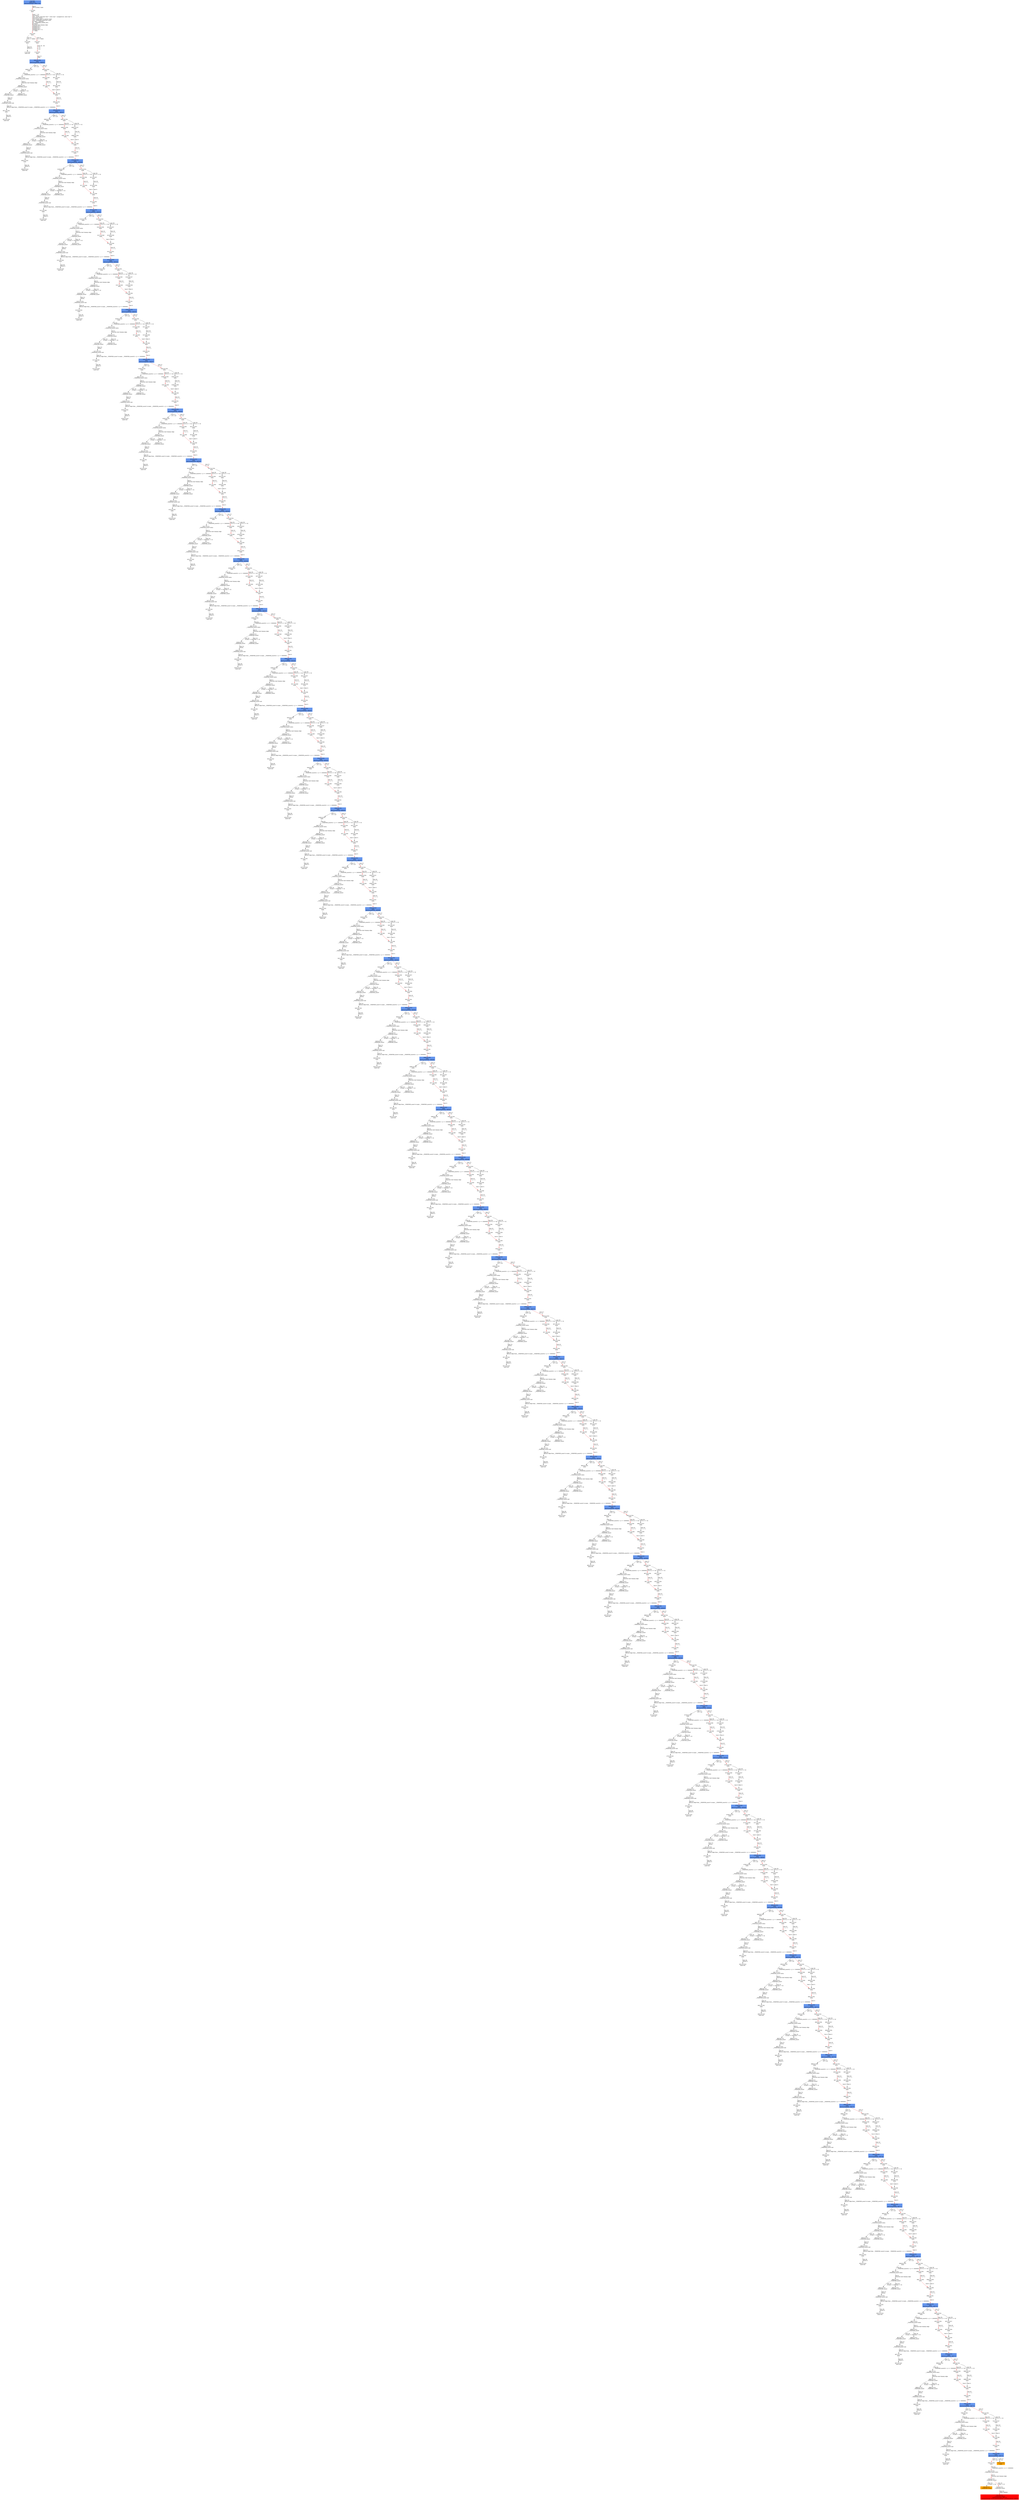 digraph ARG {
node [style="filled" shape="box" color="white"]
0 [fillcolor="cornflowerblue" label="0 @ N20\nmain entry\nAbstractionState: ABS0: true\n" id="0"]
17 [label="17 @ N44\nmain\n" id="17"]
18 [label="18 @ N26\nmain\n" id="18"]
20 [label="20 @ N28\nmain\n" id="20"]
21 [label="21 @ N19\nmain exit\n" id="21"]
19 [label="19 @ N27\nmain\n" id="19"]
22 [label="22 @ N32\nmain\n" id="22"]
6064 [fillcolor="cornflowerblue" label="6064 @ N33\nmain\nAbstractionState: ABS625\n" id="6064"]
6066 [label="6066 @ N35\nmain\n" id="6066"]
6067 [label="6067 @ N11\n__VERIFIER_assert entry\n" id="6067"]
6068 [label="6068 @ N12\n__VERIFIER_assert\n" id="6068"]
6070 [label="6070 @ N13\n__VERIFIER_assert\n" id="6070"]
6072 [label="6072 @ N10\n__VERIFIER_assert exit\n" id="6072"]
6073 [label="6073 @ N42\nmain\n" id="6073"]
6074 [label="6074 @ N19\nmain exit\n" id="6074"]
6069 [label="6069 @ N14\n__VERIFIER_assert\n" id="6069"]
6065 [label="6065 @ N34\nmain\n" id="6065"]
6076 [label="6076 @ N38\nmain\n" id="6076"]
6077 [label="6077 @ N40\nmain\n" id="6077"]
6081 [label="6081 @ N36\nmain\n" id="6081"]
6082 [label="6082 @ N41\nmain\n" id="6082"]
6084 [fillcolor="cornflowerblue" label="6084 @ N33\nmain\nAbstractionState: ABS627\n" id="6084"]
6086 [label="6086 @ N35\nmain\n" id="6086"]
6087 [label="6087 @ N11\n__VERIFIER_assert entry\n" id="6087"]
6088 [label="6088 @ N12\n__VERIFIER_assert\n" id="6088"]
6090 [label="6090 @ N13\n__VERIFIER_assert\n" id="6090"]
6092 [label="6092 @ N10\n__VERIFIER_assert exit\n" id="6092"]
6093 [label="6093 @ N42\nmain\n" id="6093"]
6094 [label="6094 @ N19\nmain exit\n" id="6094"]
6089 [label="6089 @ N14\n__VERIFIER_assert\n" id="6089"]
6085 [label="6085 @ N34\nmain\n" id="6085"]
6096 [label="6096 @ N38\nmain\n" id="6096"]
6097 [label="6097 @ N40\nmain\n" id="6097"]
6101 [label="6101 @ N36\nmain\n" id="6101"]
6102 [label="6102 @ N41\nmain\n" id="6102"]
6104 [fillcolor="cornflowerblue" label="6104 @ N33\nmain\nAbstractionState: ABS629\n" id="6104"]
6106 [label="6106 @ N35\nmain\n" id="6106"]
6107 [label="6107 @ N11\n__VERIFIER_assert entry\n" id="6107"]
6108 [label="6108 @ N12\n__VERIFIER_assert\n" id="6108"]
6110 [label="6110 @ N13\n__VERIFIER_assert\n" id="6110"]
6112 [label="6112 @ N10\n__VERIFIER_assert exit\n" id="6112"]
6113 [label="6113 @ N42\nmain\n" id="6113"]
6114 [label="6114 @ N19\nmain exit\n" id="6114"]
6109 [label="6109 @ N14\n__VERIFIER_assert\n" id="6109"]
6105 [label="6105 @ N34\nmain\n" id="6105"]
6116 [label="6116 @ N38\nmain\n" id="6116"]
6117 [label="6117 @ N40\nmain\n" id="6117"]
6121 [label="6121 @ N36\nmain\n" id="6121"]
6122 [label="6122 @ N41\nmain\n" id="6122"]
6124 [fillcolor="cornflowerblue" label="6124 @ N33\nmain\nAbstractionState: ABS631\n" id="6124"]
6126 [label="6126 @ N35\nmain\n" id="6126"]
6127 [label="6127 @ N11\n__VERIFIER_assert entry\n" id="6127"]
6128 [label="6128 @ N12\n__VERIFIER_assert\n" id="6128"]
6130 [label="6130 @ N13\n__VERIFIER_assert\n" id="6130"]
6132 [label="6132 @ N10\n__VERIFIER_assert exit\n" id="6132"]
6133 [label="6133 @ N42\nmain\n" id="6133"]
6134 [label="6134 @ N19\nmain exit\n" id="6134"]
6129 [label="6129 @ N14\n__VERIFIER_assert\n" id="6129"]
6125 [label="6125 @ N34\nmain\n" id="6125"]
6136 [label="6136 @ N38\nmain\n" id="6136"]
6137 [label="6137 @ N40\nmain\n" id="6137"]
6141 [label="6141 @ N36\nmain\n" id="6141"]
6142 [label="6142 @ N41\nmain\n" id="6142"]
6144 [fillcolor="cornflowerblue" label="6144 @ N33\nmain\nAbstractionState: ABS633\n" id="6144"]
6146 [label="6146 @ N35\nmain\n" id="6146"]
6147 [label="6147 @ N11\n__VERIFIER_assert entry\n" id="6147"]
6148 [label="6148 @ N12\n__VERIFIER_assert\n" id="6148"]
6150 [label="6150 @ N13\n__VERIFIER_assert\n" id="6150"]
6152 [label="6152 @ N10\n__VERIFIER_assert exit\n" id="6152"]
6153 [label="6153 @ N42\nmain\n" id="6153"]
6154 [label="6154 @ N19\nmain exit\n" id="6154"]
6149 [label="6149 @ N14\n__VERIFIER_assert\n" id="6149"]
6145 [label="6145 @ N34\nmain\n" id="6145"]
6156 [label="6156 @ N38\nmain\n" id="6156"]
6157 [label="6157 @ N40\nmain\n" id="6157"]
6161 [label="6161 @ N36\nmain\n" id="6161"]
6162 [label="6162 @ N41\nmain\n" id="6162"]
6164 [fillcolor="cornflowerblue" label="6164 @ N33\nmain\nAbstractionState: ABS635\n" id="6164"]
6166 [label="6166 @ N35\nmain\n" id="6166"]
6167 [label="6167 @ N11\n__VERIFIER_assert entry\n" id="6167"]
6168 [label="6168 @ N12\n__VERIFIER_assert\n" id="6168"]
6170 [label="6170 @ N13\n__VERIFIER_assert\n" id="6170"]
6172 [label="6172 @ N10\n__VERIFIER_assert exit\n" id="6172"]
6173 [label="6173 @ N42\nmain\n" id="6173"]
6174 [label="6174 @ N19\nmain exit\n" id="6174"]
6169 [label="6169 @ N14\n__VERIFIER_assert\n" id="6169"]
6165 [label="6165 @ N34\nmain\n" id="6165"]
6176 [label="6176 @ N38\nmain\n" id="6176"]
6177 [label="6177 @ N40\nmain\n" id="6177"]
6181 [label="6181 @ N36\nmain\n" id="6181"]
6182 [label="6182 @ N41\nmain\n" id="6182"]
6184 [fillcolor="cornflowerblue" label="6184 @ N33\nmain\nAbstractionState: ABS637\n" id="6184"]
6186 [label="6186 @ N35\nmain\n" id="6186"]
6187 [label="6187 @ N11\n__VERIFIER_assert entry\n" id="6187"]
6188 [label="6188 @ N12\n__VERIFIER_assert\n" id="6188"]
6190 [label="6190 @ N13\n__VERIFIER_assert\n" id="6190"]
6192 [label="6192 @ N10\n__VERIFIER_assert exit\n" id="6192"]
6193 [label="6193 @ N42\nmain\n" id="6193"]
6194 [label="6194 @ N19\nmain exit\n" id="6194"]
6189 [label="6189 @ N14\n__VERIFIER_assert\n" id="6189"]
6185 [label="6185 @ N34\nmain\n" id="6185"]
6196 [label="6196 @ N38\nmain\n" id="6196"]
6197 [label="6197 @ N40\nmain\n" id="6197"]
6201 [label="6201 @ N36\nmain\n" id="6201"]
6202 [label="6202 @ N41\nmain\n" id="6202"]
6204 [fillcolor="cornflowerblue" label="6204 @ N33\nmain\nAbstractionState: ABS639\n" id="6204"]
6206 [label="6206 @ N35\nmain\n" id="6206"]
6207 [label="6207 @ N11\n__VERIFIER_assert entry\n" id="6207"]
6208 [label="6208 @ N12\n__VERIFIER_assert\n" id="6208"]
6210 [label="6210 @ N13\n__VERIFIER_assert\n" id="6210"]
6212 [label="6212 @ N10\n__VERIFIER_assert exit\n" id="6212"]
6213 [label="6213 @ N42\nmain\n" id="6213"]
6214 [label="6214 @ N19\nmain exit\n" id="6214"]
6209 [label="6209 @ N14\n__VERIFIER_assert\n" id="6209"]
6205 [label="6205 @ N34\nmain\n" id="6205"]
6216 [label="6216 @ N38\nmain\n" id="6216"]
6217 [label="6217 @ N40\nmain\n" id="6217"]
6221 [label="6221 @ N36\nmain\n" id="6221"]
6222 [label="6222 @ N41\nmain\n" id="6222"]
6224 [fillcolor="cornflowerblue" label="6224 @ N33\nmain\nAbstractionState: ABS641\n" id="6224"]
6226 [label="6226 @ N35\nmain\n" id="6226"]
6227 [label="6227 @ N11\n__VERIFIER_assert entry\n" id="6227"]
6228 [label="6228 @ N12\n__VERIFIER_assert\n" id="6228"]
6230 [label="6230 @ N13\n__VERIFIER_assert\n" id="6230"]
6232 [label="6232 @ N10\n__VERIFIER_assert exit\n" id="6232"]
6233 [label="6233 @ N42\nmain\n" id="6233"]
6234 [label="6234 @ N19\nmain exit\n" id="6234"]
6229 [label="6229 @ N14\n__VERIFIER_assert\n" id="6229"]
6225 [label="6225 @ N34\nmain\n" id="6225"]
6236 [label="6236 @ N38\nmain\n" id="6236"]
6237 [label="6237 @ N40\nmain\n" id="6237"]
6241 [label="6241 @ N36\nmain\n" id="6241"]
6242 [label="6242 @ N41\nmain\n" id="6242"]
6244 [fillcolor="cornflowerblue" label="6244 @ N33\nmain\nAbstractionState: ABS643\n" id="6244"]
6246 [label="6246 @ N35\nmain\n" id="6246"]
6247 [label="6247 @ N11\n__VERIFIER_assert entry\n" id="6247"]
6248 [label="6248 @ N12\n__VERIFIER_assert\n" id="6248"]
6250 [label="6250 @ N13\n__VERIFIER_assert\n" id="6250"]
6252 [label="6252 @ N10\n__VERIFIER_assert exit\n" id="6252"]
6253 [label="6253 @ N42\nmain\n" id="6253"]
6254 [label="6254 @ N19\nmain exit\n" id="6254"]
6249 [label="6249 @ N14\n__VERIFIER_assert\n" id="6249"]
6245 [label="6245 @ N34\nmain\n" id="6245"]
6256 [label="6256 @ N38\nmain\n" id="6256"]
6257 [label="6257 @ N40\nmain\n" id="6257"]
6261 [label="6261 @ N36\nmain\n" id="6261"]
6262 [label="6262 @ N41\nmain\n" id="6262"]
6264 [fillcolor="cornflowerblue" label="6264 @ N33\nmain\nAbstractionState: ABS645\n" id="6264"]
6266 [label="6266 @ N35\nmain\n" id="6266"]
6267 [label="6267 @ N11\n__VERIFIER_assert entry\n" id="6267"]
6268 [label="6268 @ N12\n__VERIFIER_assert\n" id="6268"]
6270 [label="6270 @ N13\n__VERIFIER_assert\n" id="6270"]
6272 [label="6272 @ N10\n__VERIFIER_assert exit\n" id="6272"]
6273 [label="6273 @ N42\nmain\n" id="6273"]
6274 [label="6274 @ N19\nmain exit\n" id="6274"]
6269 [label="6269 @ N14\n__VERIFIER_assert\n" id="6269"]
6265 [label="6265 @ N34\nmain\n" id="6265"]
6276 [label="6276 @ N38\nmain\n" id="6276"]
6277 [label="6277 @ N40\nmain\n" id="6277"]
6281 [label="6281 @ N36\nmain\n" id="6281"]
6282 [label="6282 @ N41\nmain\n" id="6282"]
6284 [fillcolor="cornflowerblue" label="6284 @ N33\nmain\nAbstractionState: ABS647\n" id="6284"]
6286 [label="6286 @ N35\nmain\n" id="6286"]
6287 [label="6287 @ N11\n__VERIFIER_assert entry\n" id="6287"]
6288 [label="6288 @ N12\n__VERIFIER_assert\n" id="6288"]
6290 [label="6290 @ N13\n__VERIFIER_assert\n" id="6290"]
6292 [label="6292 @ N10\n__VERIFIER_assert exit\n" id="6292"]
6293 [label="6293 @ N42\nmain\n" id="6293"]
6294 [label="6294 @ N19\nmain exit\n" id="6294"]
6289 [label="6289 @ N14\n__VERIFIER_assert\n" id="6289"]
6285 [label="6285 @ N34\nmain\n" id="6285"]
6296 [label="6296 @ N38\nmain\n" id="6296"]
6297 [label="6297 @ N40\nmain\n" id="6297"]
6301 [label="6301 @ N36\nmain\n" id="6301"]
6302 [label="6302 @ N41\nmain\n" id="6302"]
6304 [fillcolor="cornflowerblue" label="6304 @ N33\nmain\nAbstractionState: ABS649\n" id="6304"]
6306 [label="6306 @ N35\nmain\n" id="6306"]
6307 [label="6307 @ N11\n__VERIFIER_assert entry\n" id="6307"]
6308 [label="6308 @ N12\n__VERIFIER_assert\n" id="6308"]
6310 [label="6310 @ N13\n__VERIFIER_assert\n" id="6310"]
6312 [label="6312 @ N10\n__VERIFIER_assert exit\n" id="6312"]
6313 [label="6313 @ N42\nmain\n" id="6313"]
6314 [label="6314 @ N19\nmain exit\n" id="6314"]
6309 [label="6309 @ N14\n__VERIFIER_assert\n" id="6309"]
6305 [label="6305 @ N34\nmain\n" id="6305"]
6316 [label="6316 @ N38\nmain\n" id="6316"]
6317 [label="6317 @ N40\nmain\n" id="6317"]
6321 [label="6321 @ N36\nmain\n" id="6321"]
6322 [label="6322 @ N41\nmain\n" id="6322"]
6324 [fillcolor="cornflowerblue" label="6324 @ N33\nmain\nAbstractionState: ABS651\n" id="6324"]
6326 [label="6326 @ N35\nmain\n" id="6326"]
6327 [label="6327 @ N11\n__VERIFIER_assert entry\n" id="6327"]
6328 [label="6328 @ N12\n__VERIFIER_assert\n" id="6328"]
6330 [label="6330 @ N13\n__VERIFIER_assert\n" id="6330"]
6332 [label="6332 @ N10\n__VERIFIER_assert exit\n" id="6332"]
6333 [label="6333 @ N42\nmain\n" id="6333"]
6334 [label="6334 @ N19\nmain exit\n" id="6334"]
6329 [label="6329 @ N14\n__VERIFIER_assert\n" id="6329"]
6325 [label="6325 @ N34\nmain\n" id="6325"]
6336 [label="6336 @ N38\nmain\n" id="6336"]
6337 [label="6337 @ N40\nmain\n" id="6337"]
6341 [label="6341 @ N36\nmain\n" id="6341"]
6342 [label="6342 @ N41\nmain\n" id="6342"]
6344 [fillcolor="cornflowerblue" label="6344 @ N33\nmain\nAbstractionState: ABS653\n" id="6344"]
6346 [label="6346 @ N35\nmain\n" id="6346"]
6347 [label="6347 @ N11\n__VERIFIER_assert entry\n" id="6347"]
6348 [label="6348 @ N12\n__VERIFIER_assert\n" id="6348"]
6350 [label="6350 @ N13\n__VERIFIER_assert\n" id="6350"]
6352 [label="6352 @ N10\n__VERIFIER_assert exit\n" id="6352"]
6353 [label="6353 @ N42\nmain\n" id="6353"]
6354 [label="6354 @ N19\nmain exit\n" id="6354"]
6349 [label="6349 @ N14\n__VERIFIER_assert\n" id="6349"]
6345 [label="6345 @ N34\nmain\n" id="6345"]
6356 [label="6356 @ N38\nmain\n" id="6356"]
6357 [label="6357 @ N40\nmain\n" id="6357"]
6361 [label="6361 @ N36\nmain\n" id="6361"]
6362 [label="6362 @ N41\nmain\n" id="6362"]
6364 [fillcolor="cornflowerblue" label="6364 @ N33\nmain\nAbstractionState: ABS655\n" id="6364"]
6366 [label="6366 @ N35\nmain\n" id="6366"]
6367 [label="6367 @ N11\n__VERIFIER_assert entry\n" id="6367"]
6368 [label="6368 @ N12\n__VERIFIER_assert\n" id="6368"]
6370 [label="6370 @ N13\n__VERIFIER_assert\n" id="6370"]
6372 [label="6372 @ N10\n__VERIFIER_assert exit\n" id="6372"]
6373 [label="6373 @ N42\nmain\n" id="6373"]
6374 [label="6374 @ N19\nmain exit\n" id="6374"]
6369 [label="6369 @ N14\n__VERIFIER_assert\n" id="6369"]
6365 [label="6365 @ N34\nmain\n" id="6365"]
6376 [label="6376 @ N38\nmain\n" id="6376"]
6377 [label="6377 @ N40\nmain\n" id="6377"]
6381 [label="6381 @ N36\nmain\n" id="6381"]
6382 [label="6382 @ N41\nmain\n" id="6382"]
6384 [fillcolor="cornflowerblue" label="6384 @ N33\nmain\nAbstractionState: ABS657\n" id="6384"]
6386 [label="6386 @ N35\nmain\n" id="6386"]
6387 [label="6387 @ N11\n__VERIFIER_assert entry\n" id="6387"]
6388 [label="6388 @ N12\n__VERIFIER_assert\n" id="6388"]
6390 [label="6390 @ N13\n__VERIFIER_assert\n" id="6390"]
6392 [label="6392 @ N10\n__VERIFIER_assert exit\n" id="6392"]
6393 [label="6393 @ N42\nmain\n" id="6393"]
6394 [label="6394 @ N19\nmain exit\n" id="6394"]
6389 [label="6389 @ N14\n__VERIFIER_assert\n" id="6389"]
6385 [label="6385 @ N34\nmain\n" id="6385"]
6396 [label="6396 @ N38\nmain\n" id="6396"]
6397 [label="6397 @ N40\nmain\n" id="6397"]
6401 [label="6401 @ N36\nmain\n" id="6401"]
6402 [label="6402 @ N41\nmain\n" id="6402"]
6404 [fillcolor="cornflowerblue" label="6404 @ N33\nmain\nAbstractionState: ABS659\n" id="6404"]
6406 [label="6406 @ N35\nmain\n" id="6406"]
6407 [label="6407 @ N11\n__VERIFIER_assert entry\n" id="6407"]
6408 [label="6408 @ N12\n__VERIFIER_assert\n" id="6408"]
6410 [label="6410 @ N13\n__VERIFIER_assert\n" id="6410"]
6412 [label="6412 @ N10\n__VERIFIER_assert exit\n" id="6412"]
6413 [label="6413 @ N42\nmain\n" id="6413"]
6414 [label="6414 @ N19\nmain exit\n" id="6414"]
6409 [label="6409 @ N14\n__VERIFIER_assert\n" id="6409"]
6405 [label="6405 @ N34\nmain\n" id="6405"]
6416 [label="6416 @ N38\nmain\n" id="6416"]
6417 [label="6417 @ N40\nmain\n" id="6417"]
6421 [label="6421 @ N36\nmain\n" id="6421"]
6422 [label="6422 @ N41\nmain\n" id="6422"]
6424 [fillcolor="cornflowerblue" label="6424 @ N33\nmain\nAbstractionState: ABS661\n" id="6424"]
6426 [label="6426 @ N35\nmain\n" id="6426"]
6427 [label="6427 @ N11\n__VERIFIER_assert entry\n" id="6427"]
6428 [label="6428 @ N12\n__VERIFIER_assert\n" id="6428"]
6430 [label="6430 @ N13\n__VERIFIER_assert\n" id="6430"]
6432 [label="6432 @ N10\n__VERIFIER_assert exit\n" id="6432"]
6433 [label="6433 @ N42\nmain\n" id="6433"]
6434 [label="6434 @ N19\nmain exit\n" id="6434"]
6429 [label="6429 @ N14\n__VERIFIER_assert\n" id="6429"]
6425 [label="6425 @ N34\nmain\n" id="6425"]
6436 [label="6436 @ N38\nmain\n" id="6436"]
6437 [label="6437 @ N40\nmain\n" id="6437"]
6441 [label="6441 @ N36\nmain\n" id="6441"]
6442 [label="6442 @ N41\nmain\n" id="6442"]
6444 [fillcolor="cornflowerblue" label="6444 @ N33\nmain\nAbstractionState: ABS663\n" id="6444"]
6446 [label="6446 @ N35\nmain\n" id="6446"]
6447 [label="6447 @ N11\n__VERIFIER_assert entry\n" id="6447"]
6448 [label="6448 @ N12\n__VERIFIER_assert\n" id="6448"]
6450 [label="6450 @ N13\n__VERIFIER_assert\n" id="6450"]
6452 [label="6452 @ N10\n__VERIFIER_assert exit\n" id="6452"]
6453 [label="6453 @ N42\nmain\n" id="6453"]
6454 [label="6454 @ N19\nmain exit\n" id="6454"]
6449 [label="6449 @ N14\n__VERIFIER_assert\n" id="6449"]
6445 [label="6445 @ N34\nmain\n" id="6445"]
6456 [label="6456 @ N38\nmain\n" id="6456"]
6457 [label="6457 @ N40\nmain\n" id="6457"]
6461 [label="6461 @ N36\nmain\n" id="6461"]
6462 [label="6462 @ N41\nmain\n" id="6462"]
6464 [fillcolor="cornflowerblue" label="6464 @ N33\nmain\nAbstractionState: ABS665\n" id="6464"]
6466 [label="6466 @ N35\nmain\n" id="6466"]
6467 [label="6467 @ N11\n__VERIFIER_assert entry\n" id="6467"]
6468 [label="6468 @ N12\n__VERIFIER_assert\n" id="6468"]
6470 [label="6470 @ N13\n__VERIFIER_assert\n" id="6470"]
6472 [label="6472 @ N10\n__VERIFIER_assert exit\n" id="6472"]
6473 [label="6473 @ N42\nmain\n" id="6473"]
6474 [label="6474 @ N19\nmain exit\n" id="6474"]
6469 [label="6469 @ N14\n__VERIFIER_assert\n" id="6469"]
6465 [label="6465 @ N34\nmain\n" id="6465"]
6476 [label="6476 @ N38\nmain\n" id="6476"]
6477 [label="6477 @ N40\nmain\n" id="6477"]
6481 [label="6481 @ N36\nmain\n" id="6481"]
6482 [label="6482 @ N41\nmain\n" id="6482"]
6484 [fillcolor="cornflowerblue" label="6484 @ N33\nmain\nAbstractionState: ABS667\n" id="6484"]
6486 [label="6486 @ N35\nmain\n" id="6486"]
6487 [label="6487 @ N11\n__VERIFIER_assert entry\n" id="6487"]
6488 [label="6488 @ N12\n__VERIFIER_assert\n" id="6488"]
6490 [label="6490 @ N13\n__VERIFIER_assert\n" id="6490"]
6492 [label="6492 @ N10\n__VERIFIER_assert exit\n" id="6492"]
6493 [label="6493 @ N42\nmain\n" id="6493"]
6494 [label="6494 @ N19\nmain exit\n" id="6494"]
6489 [label="6489 @ N14\n__VERIFIER_assert\n" id="6489"]
6485 [label="6485 @ N34\nmain\n" id="6485"]
6496 [label="6496 @ N38\nmain\n" id="6496"]
6497 [label="6497 @ N40\nmain\n" id="6497"]
6501 [label="6501 @ N36\nmain\n" id="6501"]
6502 [label="6502 @ N41\nmain\n" id="6502"]
6504 [fillcolor="cornflowerblue" label="6504 @ N33\nmain\nAbstractionState: ABS669\n" id="6504"]
6506 [label="6506 @ N35\nmain\n" id="6506"]
6507 [label="6507 @ N11\n__VERIFIER_assert entry\n" id="6507"]
6508 [label="6508 @ N12\n__VERIFIER_assert\n" id="6508"]
6510 [label="6510 @ N13\n__VERIFIER_assert\n" id="6510"]
6512 [label="6512 @ N10\n__VERIFIER_assert exit\n" id="6512"]
6513 [label="6513 @ N42\nmain\n" id="6513"]
6514 [label="6514 @ N19\nmain exit\n" id="6514"]
6509 [label="6509 @ N14\n__VERIFIER_assert\n" id="6509"]
6505 [label="6505 @ N34\nmain\n" id="6505"]
6516 [label="6516 @ N38\nmain\n" id="6516"]
6517 [label="6517 @ N40\nmain\n" id="6517"]
6521 [label="6521 @ N36\nmain\n" id="6521"]
6522 [label="6522 @ N41\nmain\n" id="6522"]
6524 [fillcolor="cornflowerblue" label="6524 @ N33\nmain\nAbstractionState: ABS671\n" id="6524"]
6526 [label="6526 @ N35\nmain\n" id="6526"]
6527 [label="6527 @ N11\n__VERIFIER_assert entry\n" id="6527"]
6528 [label="6528 @ N12\n__VERIFIER_assert\n" id="6528"]
6530 [label="6530 @ N13\n__VERIFIER_assert\n" id="6530"]
6532 [label="6532 @ N10\n__VERIFIER_assert exit\n" id="6532"]
6533 [label="6533 @ N42\nmain\n" id="6533"]
6534 [label="6534 @ N19\nmain exit\n" id="6534"]
6529 [label="6529 @ N14\n__VERIFIER_assert\n" id="6529"]
6525 [label="6525 @ N34\nmain\n" id="6525"]
6536 [label="6536 @ N38\nmain\n" id="6536"]
6537 [label="6537 @ N40\nmain\n" id="6537"]
6541 [label="6541 @ N36\nmain\n" id="6541"]
6542 [label="6542 @ N41\nmain\n" id="6542"]
6544 [fillcolor="cornflowerblue" label="6544 @ N33\nmain\nAbstractionState: ABS673\n" id="6544"]
6546 [label="6546 @ N35\nmain\n" id="6546"]
6547 [label="6547 @ N11\n__VERIFIER_assert entry\n" id="6547"]
6548 [label="6548 @ N12\n__VERIFIER_assert\n" id="6548"]
6550 [label="6550 @ N13\n__VERIFIER_assert\n" id="6550"]
6552 [label="6552 @ N10\n__VERIFIER_assert exit\n" id="6552"]
6553 [label="6553 @ N42\nmain\n" id="6553"]
6554 [label="6554 @ N19\nmain exit\n" id="6554"]
6549 [label="6549 @ N14\n__VERIFIER_assert\n" id="6549"]
6545 [label="6545 @ N34\nmain\n" id="6545"]
6556 [label="6556 @ N38\nmain\n" id="6556"]
6557 [label="6557 @ N40\nmain\n" id="6557"]
6561 [label="6561 @ N36\nmain\n" id="6561"]
6562 [label="6562 @ N41\nmain\n" id="6562"]
6564 [fillcolor="cornflowerblue" label="6564 @ N33\nmain\nAbstractionState: ABS675\n" id="6564"]
6566 [label="6566 @ N35\nmain\n" id="6566"]
6567 [label="6567 @ N11\n__VERIFIER_assert entry\n" id="6567"]
6568 [label="6568 @ N12\n__VERIFIER_assert\n" id="6568"]
6570 [label="6570 @ N13\n__VERIFIER_assert\n" id="6570"]
6572 [label="6572 @ N10\n__VERIFIER_assert exit\n" id="6572"]
6573 [label="6573 @ N42\nmain\n" id="6573"]
6574 [label="6574 @ N19\nmain exit\n" id="6574"]
6569 [label="6569 @ N14\n__VERIFIER_assert\n" id="6569"]
6565 [label="6565 @ N34\nmain\n" id="6565"]
6576 [label="6576 @ N38\nmain\n" id="6576"]
6577 [label="6577 @ N40\nmain\n" id="6577"]
6581 [label="6581 @ N36\nmain\n" id="6581"]
6582 [label="6582 @ N41\nmain\n" id="6582"]
6584 [fillcolor="cornflowerblue" label="6584 @ N33\nmain\nAbstractionState: ABS677\n" id="6584"]
6586 [label="6586 @ N35\nmain\n" id="6586"]
6587 [label="6587 @ N11\n__VERIFIER_assert entry\n" id="6587"]
6588 [label="6588 @ N12\n__VERIFIER_assert\n" id="6588"]
6590 [label="6590 @ N13\n__VERIFIER_assert\n" id="6590"]
6592 [label="6592 @ N10\n__VERIFIER_assert exit\n" id="6592"]
6593 [label="6593 @ N42\nmain\n" id="6593"]
6594 [label="6594 @ N19\nmain exit\n" id="6594"]
6589 [label="6589 @ N14\n__VERIFIER_assert\n" id="6589"]
6585 [label="6585 @ N34\nmain\n" id="6585"]
6596 [label="6596 @ N38\nmain\n" id="6596"]
6597 [label="6597 @ N40\nmain\n" id="6597"]
6601 [label="6601 @ N36\nmain\n" id="6601"]
6602 [label="6602 @ N41\nmain\n" id="6602"]
6604 [fillcolor="cornflowerblue" label="6604 @ N33\nmain\nAbstractionState: ABS679\n" id="6604"]
6606 [label="6606 @ N35\nmain\n" id="6606"]
6607 [label="6607 @ N11\n__VERIFIER_assert entry\n" id="6607"]
6608 [label="6608 @ N12\n__VERIFIER_assert\n" id="6608"]
6610 [label="6610 @ N13\n__VERIFIER_assert\n" id="6610"]
6612 [label="6612 @ N10\n__VERIFIER_assert exit\n" id="6612"]
6613 [label="6613 @ N42\nmain\n" id="6613"]
6614 [label="6614 @ N19\nmain exit\n" id="6614"]
6609 [label="6609 @ N14\n__VERIFIER_assert\n" id="6609"]
6605 [label="6605 @ N34\nmain\n" id="6605"]
6616 [label="6616 @ N38\nmain\n" id="6616"]
6617 [label="6617 @ N40\nmain\n" id="6617"]
6621 [label="6621 @ N36\nmain\n" id="6621"]
6622 [label="6622 @ N41\nmain\n" id="6622"]
6624 [fillcolor="cornflowerblue" label="6624 @ N33\nmain\nAbstractionState: ABS681\n" id="6624"]
6626 [label="6626 @ N35\nmain\n" id="6626"]
6627 [label="6627 @ N11\n__VERIFIER_assert entry\n" id="6627"]
6628 [label="6628 @ N12\n__VERIFIER_assert\n" id="6628"]
6630 [label="6630 @ N13\n__VERIFIER_assert\n" id="6630"]
6632 [label="6632 @ N10\n__VERIFIER_assert exit\n" id="6632"]
6633 [label="6633 @ N42\nmain\n" id="6633"]
6634 [label="6634 @ N19\nmain exit\n" id="6634"]
6629 [label="6629 @ N14\n__VERIFIER_assert\n" id="6629"]
6625 [label="6625 @ N34\nmain\n" id="6625"]
6636 [label="6636 @ N38\nmain\n" id="6636"]
6637 [label="6637 @ N40\nmain\n" id="6637"]
6641 [label="6641 @ N36\nmain\n" id="6641"]
6642 [label="6642 @ N41\nmain\n" id="6642"]
6644 [fillcolor="cornflowerblue" label="6644 @ N33\nmain\nAbstractionState: ABS683\n" id="6644"]
6646 [label="6646 @ N35\nmain\n" id="6646"]
6647 [label="6647 @ N11\n__VERIFIER_assert entry\n" id="6647"]
6648 [label="6648 @ N12\n__VERIFIER_assert\n" id="6648"]
6650 [label="6650 @ N13\n__VERIFIER_assert\n" id="6650"]
6652 [label="6652 @ N10\n__VERIFIER_assert exit\n" id="6652"]
6653 [label="6653 @ N42\nmain\n" id="6653"]
6654 [label="6654 @ N19\nmain exit\n" id="6654"]
6649 [label="6649 @ N14\n__VERIFIER_assert\n" id="6649"]
6645 [label="6645 @ N34\nmain\n" id="6645"]
6656 [label="6656 @ N38\nmain\n" id="6656"]
6657 [label="6657 @ N40\nmain\n" id="6657"]
6661 [label="6661 @ N36\nmain\n" id="6661"]
6662 [label="6662 @ N41\nmain\n" id="6662"]
6664 [fillcolor="cornflowerblue" label="6664 @ N33\nmain\nAbstractionState: ABS685\n" id="6664"]
6666 [label="6666 @ N35\nmain\n" id="6666"]
6667 [label="6667 @ N11\n__VERIFIER_assert entry\n" id="6667"]
6668 [label="6668 @ N12\n__VERIFIER_assert\n" id="6668"]
6670 [label="6670 @ N13\n__VERIFIER_assert\n" id="6670"]
6672 [label="6672 @ N10\n__VERIFIER_assert exit\n" id="6672"]
6673 [label="6673 @ N42\nmain\n" id="6673"]
6674 [label="6674 @ N19\nmain exit\n" id="6674"]
6669 [label="6669 @ N14\n__VERIFIER_assert\n" id="6669"]
6665 [label="6665 @ N34\nmain\n" id="6665"]
6676 [label="6676 @ N38\nmain\n" id="6676"]
6677 [label="6677 @ N40\nmain\n" id="6677"]
6681 [label="6681 @ N36\nmain\n" id="6681"]
6682 [label="6682 @ N41\nmain\n" id="6682"]
6684 [fillcolor="cornflowerblue" label="6684 @ N33\nmain\nAbstractionState: ABS687\n" id="6684"]
6686 [label="6686 @ N35\nmain\n" id="6686"]
6687 [label="6687 @ N11\n__VERIFIER_assert entry\n" id="6687"]
6688 [label="6688 @ N12\n__VERIFIER_assert\n" id="6688"]
6690 [label="6690 @ N13\n__VERIFIER_assert\n" id="6690"]
6692 [label="6692 @ N10\n__VERIFIER_assert exit\n" id="6692"]
6693 [label="6693 @ N42\nmain\n" id="6693"]
6694 [label="6694 @ N19\nmain exit\n" id="6694"]
6689 [label="6689 @ N14\n__VERIFIER_assert\n" id="6689"]
6685 [label="6685 @ N34\nmain\n" id="6685"]
6696 [label="6696 @ N38\nmain\n" id="6696"]
6697 [label="6697 @ N40\nmain\n" id="6697"]
6701 [label="6701 @ N36\nmain\n" id="6701"]
6702 [label="6702 @ N41\nmain\n" id="6702"]
6704 [fillcolor="cornflowerblue" label="6704 @ N33\nmain\nAbstractionState: ABS689\n" id="6704"]
6706 [label="6706 @ N35\nmain\n" id="6706"]
6707 [label="6707 @ N11\n__VERIFIER_assert entry\n" id="6707"]
6708 [label="6708 @ N12\n__VERIFIER_assert\n" id="6708"]
6710 [label="6710 @ N13\n__VERIFIER_assert\n" id="6710"]
6712 [label="6712 @ N10\n__VERIFIER_assert exit\n" id="6712"]
6713 [label="6713 @ N42\nmain\n" id="6713"]
6714 [label="6714 @ N19\nmain exit\n" id="6714"]
6709 [label="6709 @ N14\n__VERIFIER_assert\n" id="6709"]
6705 [label="6705 @ N34\nmain\n" id="6705"]
6716 [label="6716 @ N38\nmain\n" id="6716"]
6717 [label="6717 @ N40\nmain\n" id="6717"]
6721 [label="6721 @ N36\nmain\n" id="6721"]
6722 [label="6722 @ N41\nmain\n" id="6722"]
6724 [fillcolor="cornflowerblue" label="6724 @ N33\nmain\nAbstractionState: ABS691\n" id="6724"]
6726 [label="6726 @ N35\nmain\n" id="6726"]
6727 [label="6727 @ N11\n__VERIFIER_assert entry\n" id="6727"]
6728 [label="6728 @ N12\n__VERIFIER_assert\n" id="6728"]
6730 [label="6730 @ N13\n__VERIFIER_assert\n" id="6730"]
6732 [label="6732 @ N10\n__VERIFIER_assert exit\n" id="6732"]
6733 [label="6733 @ N42\nmain\n" id="6733"]
6734 [label="6734 @ N19\nmain exit\n" id="6734"]
6729 [label="6729 @ N14\n__VERIFIER_assert\n" id="6729"]
6725 [label="6725 @ N34\nmain\n" id="6725"]
6736 [label="6736 @ N38\nmain\n" id="6736"]
6737 [label="6737 @ N40\nmain\n" id="6737"]
6741 [label="6741 @ N36\nmain\n" id="6741"]
6742 [label="6742 @ N41\nmain\n" id="6742"]
6744 [fillcolor="cornflowerblue" label="6744 @ N33\nmain\nAbstractionState: ABS693\n" id="6744"]
6746 [label="6746 @ N35\nmain\n" id="6746"]
6747 [label="6747 @ N11\n__VERIFIER_assert entry\n" id="6747"]
6748 [label="6748 @ N12\n__VERIFIER_assert\n" id="6748"]
6750 [label="6750 @ N13\n__VERIFIER_assert\n" id="6750"]
6752 [label="6752 @ N10\n__VERIFIER_assert exit\n" id="6752"]
6753 [label="6753 @ N42\nmain\n" id="6753"]
6754 [label="6754 @ N19\nmain exit\n" id="6754"]
6749 [label="6749 @ N14\n__VERIFIER_assert\n" id="6749"]
6745 [label="6745 @ N34\nmain\n" id="6745"]
6756 [label="6756 @ N38\nmain\n" id="6756"]
6757 [label="6757 @ N40\nmain\n" id="6757"]
6761 [label="6761 @ N36\nmain\n" id="6761"]
6762 [label="6762 @ N41\nmain\n" id="6762"]
6764 [fillcolor="cornflowerblue" label="6764 @ N33\nmain\nAbstractionState: ABS695\n" id="6764"]
6766 [label="6766 @ N35\nmain\n" id="6766"]
6767 [label="6767 @ N11\n__VERIFIER_assert entry\n" id="6767"]
6768 [label="6768 @ N12\n__VERIFIER_assert\n" id="6768"]
6770 [label="6770 @ N13\n__VERIFIER_assert\n" id="6770"]
6772 [label="6772 @ N10\n__VERIFIER_assert exit\n" id="6772"]
6773 [label="6773 @ N42\nmain\n" id="6773"]
6774 [label="6774 @ N19\nmain exit\n" id="6774"]
6769 [label="6769 @ N14\n__VERIFIER_assert\n" id="6769"]
6765 [label="6765 @ N34\nmain\n" id="6765"]
6776 [label="6776 @ N38\nmain\n" id="6776"]
6777 [label="6777 @ N40\nmain\n" id="6777"]
6781 [label="6781 @ N36\nmain\n" id="6781"]
6782 [label="6782 @ N41\nmain\n" id="6782"]
6784 [fillcolor="cornflowerblue" label="6784 @ N33\nmain\nAbstractionState: ABS697\n" id="6784"]
6786 [label="6786 @ N35\nmain\n" id="6786"]
6787 [label="6787 @ N11\n__VERIFIER_assert entry\n" id="6787"]
6788 [label="6788 @ N12\n__VERIFIER_assert\n" id="6788"]
6790 [label="6790 @ N13\n__VERIFIER_assert\n" id="6790"]
6792 [label="6792 @ N10\n__VERIFIER_assert exit\n" id="6792"]
6793 [label="6793 @ N42\nmain\n" id="6793"]
6794 [label="6794 @ N19\nmain exit\n" id="6794"]
6789 [label="6789 @ N14\n__VERIFIER_assert\n" id="6789"]
6785 [label="6785 @ N34\nmain\n" id="6785"]
6796 [label="6796 @ N38\nmain\n" id="6796"]
6797 [label="6797 @ N40\nmain\n" id="6797"]
6801 [label="6801 @ N36\nmain\n" id="6801"]
6802 [label="6802 @ N41\nmain\n" id="6802"]
6804 [fillcolor="cornflowerblue" label="6804 @ N33\nmain\nAbstractionState: ABS699\n" id="6804"]
6806 [label="6806 @ N35\nmain\n" id="6806"]
6807 [label="6807 @ N11\n__VERIFIER_assert entry\n" id="6807"]
6808 [label="6808 @ N12\n__VERIFIER_assert\n" id="6808"]
6810 [label="6810 @ N13\n__VERIFIER_assert\n" id="6810"]
6812 [label="6812 @ N10\n__VERIFIER_assert exit\n" id="6812"]
6813 [label="6813 @ N42\nmain\n" id="6813"]
6814 [label="6814 @ N19\nmain exit\n" id="6814"]
6809 [label="6809 @ N14\n__VERIFIER_assert\n" id="6809"]
6805 [label="6805 @ N34\nmain\n" id="6805"]
6816 [label="6816 @ N38\nmain\n" id="6816"]
6817 [label="6817 @ N40\nmain\n" id="6817"]
6821 [label="6821 @ N36\nmain\n" id="6821"]
6822 [label="6822 @ N41\nmain\n" id="6822"]
6824 [fillcolor="cornflowerblue" label="6824 @ N33\nmain\nAbstractionState: ABS701\n" id="6824"]
6826 [label="6826 @ N35\nmain\n" id="6826"]
6827 [label="6827 @ N11\n__VERIFIER_assert entry\n" id="6827"]
6828 [label="6828 @ N12\n__VERIFIER_assert\n" id="6828"]
6830 [label="6830 @ N13\n__VERIFIER_assert\n" id="6830"]
6832 [label="6832 @ N10\n__VERIFIER_assert exit\n" id="6832"]
6833 [label="6833 @ N42\nmain\n" id="6833"]
6834 [label="6834 @ N19\nmain exit\n" id="6834"]
6829 [label="6829 @ N14\n__VERIFIER_assert\n" id="6829"]
6825 [label="6825 @ N34\nmain\n" id="6825"]
6836 [label="6836 @ N38\nmain\n" id="6836"]
6837 [label="6837 @ N40\nmain\n" id="6837"]
6841 [label="6841 @ N36\nmain\n" id="6841"]
6842 [label="6842 @ N41\nmain\n" id="6842"]
6844 [fillcolor="cornflowerblue" label="6844 @ N33\nmain\nAbstractionState: ABS703\n" id="6844"]
6846 [label="6846 @ N35\nmain\n" id="6846"]
6847 [label="6847 @ N11\n__VERIFIER_assert entry\n" id="6847"]
6848 [label="6848 @ N12\n__VERIFIER_assert\n" id="6848"]
6850 [label="6850 @ N13\n__VERIFIER_assert\n" id="6850"]
6852 [label="6852 @ N10\n__VERIFIER_assert exit\n" id="6852"]
6853 [label="6853 @ N42\nmain\n" id="6853"]
6854 [label="6854 @ N19\nmain exit\n" id="6854"]
6849 [label="6849 @ N14\n__VERIFIER_assert\n" id="6849"]
6845 [label="6845 @ N34\nmain\n" id="6845"]
6856 [label="6856 @ N38\nmain\n" id="6856"]
6857 [label="6857 @ N40\nmain\n" id="6857"]
6861 [label="6861 @ N36\nmain\n" id="6861"]
6862 [label="6862 @ N41\nmain\n" id="6862"]
6864 [fillcolor="cornflowerblue" label="6864 @ N33\nmain\nAbstractionState: ABS705\n" id="6864"]
6866 [label="6866 @ N35\nmain\n" id="6866"]
6867 [label="6867 @ N11\n__VERIFIER_assert entry\n" id="6867"]
6868 [label="6868 @ N12\n__VERIFIER_assert\n" id="6868"]
6870 [label="6870 @ N13\n__VERIFIER_assert\n" id="6870"]
6872 [label="6872 @ N10\n__VERIFIER_assert exit\n" id="6872"]
6873 [label="6873 @ N42\nmain\n" id="6873"]
6874 [label="6874 @ N19\nmain exit\n" id="6874"]
6869 [label="6869 @ N14\n__VERIFIER_assert\n" id="6869"]
6865 [label="6865 @ N34\nmain\n" id="6865"]
6876 [label="6876 @ N38\nmain\n" id="6876"]
6877 [label="6877 @ N40\nmain\n" id="6877"]
6881 [label="6881 @ N36\nmain\n" id="6881"]
6882 [label="6882 @ N41\nmain\n" id="6882"]
6884 [fillcolor="cornflowerblue" label="6884 @ N33\nmain\nAbstractionState: ABS707\n" id="6884"]
6886 [label="6886 @ N35\nmain\n" id="6886"]
6887 [label="6887 @ N11\n__VERIFIER_assert entry\n" id="6887"]
6888 [label="6888 @ N12\n__VERIFIER_assert\n" id="6888"]
6890 [label="6890 @ N13\n__VERIFIER_assert\n" id="6890"]
6892 [label="6892 @ N10\n__VERIFIER_assert exit\n" id="6892"]
6893 [label="6893 @ N42\nmain\n" id="6893"]
6894 [label="6894 @ N19\nmain exit\n" id="6894"]
6889 [label="6889 @ N14\n__VERIFIER_assert\n" id="6889"]
6885 [label="6885 @ N34\nmain\n" id="6885"]
6896 [label="6896 @ N38\nmain\n" id="6896"]
6897 [label="6897 @ N40\nmain\n" id="6897"]
6901 [label="6901 @ N36\nmain\n" id="6901"]
6902 [label="6902 @ N41\nmain\n" id="6902"]
6904 [fillcolor="cornflowerblue" label="6904 @ N33\nmain\nAbstractionState: ABS709\n" id="6904"]
6906 [label="6906 @ N35\nmain\n" id="6906"]
6907 [label="6907 @ N11\n__VERIFIER_assert entry\n" id="6907"]
6908 [label="6908 @ N12\n__VERIFIER_assert\n" id="6908"]
6910 [label="6910 @ N13\n__VERIFIER_assert\n" id="6910"]
6912 [label="6912 @ N10\n__VERIFIER_assert exit\n" id="6912"]
6913 [label="6913 @ N42\nmain\n" id="6913"]
6914 [label="6914 @ N19\nmain exit\n" id="6914"]
6909 [label="6909 @ N14\n__VERIFIER_assert\n" id="6909"]
6905 [label="6905 @ N34\nmain\n" id="6905"]
6916 [label="6916 @ N38\nmain\n" id="6916"]
6917 [label="6917 @ N40\nmain\n" id="6917"]
6921 [label="6921 @ N36\nmain\n" id="6921"]
6922 [label="6922 @ N41\nmain\n" id="6922"]
6924 [fillcolor="cornflowerblue" label="6924 @ N33\nmain\nAbstractionState: ABS711\n" id="6924"]
6926 [label="6926 @ N35\nmain\n" id="6926"]
6927 [label="6927 @ N11\n__VERIFIER_assert entry\n" id="6927"]
6928 [label="6928 @ N12\n__VERIFIER_assert\n" id="6928"]
6930 [label="6930 @ N13\n__VERIFIER_assert\n" id="6930"]
6932 [label="6932 @ N10\n__VERIFIER_assert exit\n" id="6932"]
6933 [label="6933 @ N42\nmain\n" id="6933"]
6934 [label="6934 @ N19\nmain exit\n" id="6934"]
6929 [label="6929 @ N14\n__VERIFIER_assert\n" id="6929"]
6925 [label="6925 @ N34\nmain\n" id="6925"]
6936 [label="6936 @ N38\nmain\n" id="6936"]
6937 [label="6937 @ N40\nmain\n" id="6937"]
6941 [label="6941 @ N36\nmain\n" id="6941"]
6942 [label="6942 @ N41\nmain\n" id="6942"]
6944 [fillcolor="cornflowerblue" label="6944 @ N33\nmain\nAbstractionState: ABS713\n" id="6944"]
6946 [label="6946 @ N35\nmain\n" id="6946"]
6947 [label="6947 @ N11\n__VERIFIER_assert entry\n" id="6947"]
6948 [label="6948 @ N12\n__VERIFIER_assert\n" id="6948"]
6950 [label="6950 @ N13\n__VERIFIER_assert\n" id="6950"]
6952 [label="6952 @ N10\n__VERIFIER_assert exit\n" id="6952"]
6953 [label="6953 @ N42\nmain\n" id="6953"]
6954 [label="6954 @ N19\nmain exit\n" id="6954"]
6949 [label="6949 @ N14\n__VERIFIER_assert\n" id="6949"]
6945 [label="6945 @ N34\nmain\n" id="6945"]
6956 [label="6956 @ N38\nmain\n" id="6956"]
6957 [label="6957 @ N40\nmain\n" id="6957"]
6961 [label="6961 @ N36\nmain\n" id="6961"]
6962 [label="6962 @ N41\nmain\n" id="6962"]
6964 [fillcolor="cornflowerblue" label="6964 @ N33\nmain\nAbstractionState: ABS715\n" id="6964"]
6966 [label="6966 @ N35\nmain\n" id="6966"]
6967 [label="6967 @ N11\n__VERIFIER_assert entry\n" id="6967"]
6968 [label="6968 @ N12\n__VERIFIER_assert\n" id="6968"]
6970 [label="6970 @ N13\n__VERIFIER_assert\n" id="6970"]
6972 [label="6972 @ N10\n__VERIFIER_assert exit\n" id="6972"]
6973 [label="6973 @ N42\nmain\n" id="6973"]
6974 [label="6974 @ N19\nmain exit\n" id="6974"]
6969 [label="6969 @ N14\n__VERIFIER_assert\n" id="6969"]
6965 [label="6965 @ N34\nmain\n" id="6965"]
6976 [label="6976 @ N38\nmain\n" id="6976"]
6977 [label="6977 @ N40\nmain\n" id="6977"]
6981 [label="6981 @ N36\nmain\n" id="6981"]
6982 [label="6982 @ N41\nmain\n" id="6982"]
6984 [fillcolor="cornflowerblue" label="6984 @ N33\nmain\nAbstractionState: ABS717\n" id="6984"]
6986 [label="6986 @ N35\nmain\n" id="6986"]
6987 [label="6987 @ N11\n__VERIFIER_assert entry\n" id="6987"]
6988 [label="6988 @ N12\n__VERIFIER_assert\n" id="6988"]
6990 [label="6990 @ N13\n__VERIFIER_assert\n" id="6990"]
6992 [label="6992 @ N10\n__VERIFIER_assert exit\n" id="6992"]
6993 [label="6993 @ N42\nmain\n" id="6993"]
6994 [label="6994 @ N19\nmain exit\n" id="6994"]
6989 [label="6989 @ N14\n__VERIFIER_assert\n" id="6989"]
6985 [label="6985 @ N34\nmain\n" id="6985"]
6996 [label="6996 @ N38\nmain\n" id="6996"]
6997 [label="6997 @ N40\nmain\n" id="6997"]
7001 [label="7001 @ N36\nmain\n" id="7001"]
7002 [label="7002 @ N41\nmain\n" id="7002"]
7004 [fillcolor="cornflowerblue" label="7004 @ N33\nmain\nAbstractionState: ABS719\n" id="7004"]
7006 [label="7006 @ N35\nmain\n" id="7006"]
7007 [label="7007 @ N11\n__VERIFIER_assert entry\n" id="7007"]
7008 [label="7008 @ N12\n__VERIFIER_assert\n" id="7008"]
7010 [label="7010 @ N13\n__VERIFIER_assert\n" id="7010"]
7012 [label="7012 @ N10\n__VERIFIER_assert exit\n" id="7012"]
7013 [label="7013 @ N42\nmain\n" id="7013"]
7014 [label="7014 @ N19\nmain exit\n" id="7014"]
7009 [label="7009 @ N14\n__VERIFIER_assert\n" id="7009"]
7005 [label="7005 @ N34\nmain\n" id="7005"]
7016 [label="7016 @ N38\nmain\n" id="7016"]
7017 [label="7017 @ N40\nmain\n" id="7017"]
7021 [label="7021 @ N36\nmain\n" id="7021"]
7022 [label="7022 @ N41\nmain\n" id="7022"]
7024 [fillcolor="cornflowerblue" label="7024 @ N33\nmain\nAbstractionState: ABS721\n" id="7024"]
7026 [label="7026 @ N35\nmain\n" id="7026"]
7027 [label="7027 @ N11\n__VERIFIER_assert entry\n" id="7027"]
7028 [label="7028 @ N12\n__VERIFIER_assert\n" id="7028"]
7030 [fillcolor="orange" label="7030 @ N13\n__VERIFIER_assert\n" id="7030"]
7029 [label="7029 @ N14\n__VERIFIER_assert\n" id="7029"]
7032 [fillcolor="red" label="7032 @ N15\n__VERIFIER_assert\nAbstractionState: ABS722\n AutomatonState: ErrorLabelAutomaton: _predefinedState_ERROR\n" id="7032"]
7025 [fillcolor="orange" label="7025 @ N34\nmain\n" id="7025"]
7015 [label="7015 @ N37\nmain\n" id="7015"]
7019 [label="7019 @ N39\nmain\n" id="7019"]
6995 [label="6995 @ N37\nmain\n" id="6995"]
6999 [label="6999 @ N39\nmain\n" id="6999"]
6975 [label="6975 @ N37\nmain\n" id="6975"]
6979 [label="6979 @ N39\nmain\n" id="6979"]
6955 [label="6955 @ N37\nmain\n" id="6955"]
6959 [label="6959 @ N39\nmain\n" id="6959"]
6935 [label="6935 @ N37\nmain\n" id="6935"]
6939 [label="6939 @ N39\nmain\n" id="6939"]
6915 [label="6915 @ N37\nmain\n" id="6915"]
6919 [label="6919 @ N39\nmain\n" id="6919"]
6895 [label="6895 @ N37\nmain\n" id="6895"]
6899 [label="6899 @ N39\nmain\n" id="6899"]
6875 [label="6875 @ N37\nmain\n" id="6875"]
6879 [label="6879 @ N39\nmain\n" id="6879"]
6855 [label="6855 @ N37\nmain\n" id="6855"]
6859 [label="6859 @ N39\nmain\n" id="6859"]
6835 [label="6835 @ N37\nmain\n" id="6835"]
6839 [label="6839 @ N39\nmain\n" id="6839"]
6815 [label="6815 @ N37\nmain\n" id="6815"]
6819 [label="6819 @ N39\nmain\n" id="6819"]
6795 [label="6795 @ N37\nmain\n" id="6795"]
6799 [label="6799 @ N39\nmain\n" id="6799"]
6775 [label="6775 @ N37\nmain\n" id="6775"]
6779 [label="6779 @ N39\nmain\n" id="6779"]
6755 [label="6755 @ N37\nmain\n" id="6755"]
6759 [label="6759 @ N39\nmain\n" id="6759"]
6735 [label="6735 @ N37\nmain\n" id="6735"]
6739 [label="6739 @ N39\nmain\n" id="6739"]
6715 [label="6715 @ N37\nmain\n" id="6715"]
6719 [label="6719 @ N39\nmain\n" id="6719"]
6695 [label="6695 @ N37\nmain\n" id="6695"]
6699 [label="6699 @ N39\nmain\n" id="6699"]
6675 [label="6675 @ N37\nmain\n" id="6675"]
6679 [label="6679 @ N39\nmain\n" id="6679"]
6655 [label="6655 @ N37\nmain\n" id="6655"]
6659 [label="6659 @ N39\nmain\n" id="6659"]
6635 [label="6635 @ N37\nmain\n" id="6635"]
6639 [label="6639 @ N39\nmain\n" id="6639"]
6615 [label="6615 @ N37\nmain\n" id="6615"]
6619 [label="6619 @ N39\nmain\n" id="6619"]
6595 [label="6595 @ N37\nmain\n" id="6595"]
6599 [label="6599 @ N39\nmain\n" id="6599"]
6575 [label="6575 @ N37\nmain\n" id="6575"]
6579 [label="6579 @ N39\nmain\n" id="6579"]
6555 [label="6555 @ N37\nmain\n" id="6555"]
6559 [label="6559 @ N39\nmain\n" id="6559"]
6535 [label="6535 @ N37\nmain\n" id="6535"]
6539 [label="6539 @ N39\nmain\n" id="6539"]
6515 [label="6515 @ N37\nmain\n" id="6515"]
6519 [label="6519 @ N39\nmain\n" id="6519"]
6495 [label="6495 @ N37\nmain\n" id="6495"]
6499 [label="6499 @ N39\nmain\n" id="6499"]
6475 [label="6475 @ N37\nmain\n" id="6475"]
6479 [label="6479 @ N39\nmain\n" id="6479"]
6455 [label="6455 @ N37\nmain\n" id="6455"]
6459 [label="6459 @ N39\nmain\n" id="6459"]
6435 [label="6435 @ N37\nmain\n" id="6435"]
6439 [label="6439 @ N39\nmain\n" id="6439"]
6415 [label="6415 @ N37\nmain\n" id="6415"]
6419 [label="6419 @ N39\nmain\n" id="6419"]
6395 [label="6395 @ N37\nmain\n" id="6395"]
6399 [label="6399 @ N39\nmain\n" id="6399"]
6375 [label="6375 @ N37\nmain\n" id="6375"]
6379 [label="6379 @ N39\nmain\n" id="6379"]
6355 [label="6355 @ N37\nmain\n" id="6355"]
6359 [label="6359 @ N39\nmain\n" id="6359"]
6335 [label="6335 @ N37\nmain\n" id="6335"]
6339 [label="6339 @ N39\nmain\n" id="6339"]
6315 [label="6315 @ N37\nmain\n" id="6315"]
6319 [label="6319 @ N39\nmain\n" id="6319"]
6295 [label="6295 @ N37\nmain\n" id="6295"]
6299 [label="6299 @ N39\nmain\n" id="6299"]
6275 [label="6275 @ N37\nmain\n" id="6275"]
6279 [label="6279 @ N39\nmain\n" id="6279"]
6255 [label="6255 @ N37\nmain\n" id="6255"]
6259 [label="6259 @ N39\nmain\n" id="6259"]
6235 [label="6235 @ N37\nmain\n" id="6235"]
6239 [label="6239 @ N39\nmain\n" id="6239"]
6215 [label="6215 @ N37\nmain\n" id="6215"]
6219 [label="6219 @ N39\nmain\n" id="6219"]
6195 [label="6195 @ N37\nmain\n" id="6195"]
6199 [label="6199 @ N39\nmain\n" id="6199"]
6175 [label="6175 @ N37\nmain\n" id="6175"]
6179 [label="6179 @ N39\nmain\n" id="6179"]
6155 [label="6155 @ N37\nmain\n" id="6155"]
6159 [label="6159 @ N39\nmain\n" id="6159"]
6135 [label="6135 @ N37\nmain\n" id="6135"]
6139 [label="6139 @ N39\nmain\n" id="6139"]
6115 [label="6115 @ N37\nmain\n" id="6115"]
6119 [label="6119 @ N39\nmain\n" id="6119"]
6095 [label="6095 @ N37\nmain\n" id="6095"]
6099 [label="6099 @ N39\nmain\n" id="6099"]
6075 [label="6075 @ N37\nmain\n" id="6075"]
6079 [label="6079 @ N39\nmain\n" id="6079"]
0 -> 17 [color="red" label="Line 0: \lINIT GLOBAL VARS\l" id="0 -> 17"]
17 -> 18 [color="red" label="Lines 7 - 31: \lvoid abort();\lvoid __assert_fail(const char *, const char *, unsigned int, const char *);\lvoid reach_error();\lvoid assume_abort_if_not(int cond);\lvoid __VERIFIER_assert(int cond);\lint SIZE = 2000000;\lint __VERIFIER_nondet_int();\lint main();\lFunction start dummy edge\lunsigned int n;\lunsigned int i;\lunsigned int j;\lunsigned int l = 0;\ln = SIZE;\l" id="17 -> 18"]
18 -> 19 [color="red" label="Line 32: \l[n <= SIZE]\l" id="18 -> 19"]
18 -> 20 [label="Line 32: \l[!(n <= SIZE)]\l" id="18 -> 20"]
20 -> 21 [label="Line 33: \lreturn 0;\l" id="20 -> 21"]
19 -> 22 [color="red" label="Lines 34 - 36: \li = 0;\lj = 0;\ll = 0;\l" id="19 -> 22"]
22 -> 6064 [color="red" label="Line 37: \lwhile\l" id="22 -> 6064"]
6064 -> 6065 [color="red" label="Line 37: \l[l < n]\l" id="6064 -> 6065"]
6064 -> 6066 [label="Line 37: \l[!(l < n)]\l" id="6064 -> 6066"]
6066 -> 6067 [label="Line 45: \l__VERIFIER_assert((i + j) == 2000000)\l" id="6066 -> 6067"]
6067 -> 6068 [label="Line 0: \lFunction start dummy edge\l" id="6067 -> 6068"]
6068 -> 6069 [label="Line 19: \l[cond == 0]\l" id="6068 -> 6069"]
6068 -> 6070 [label="Line 19: \l[!(cond == 0)]\l" id="6068 -> 6070"]
6070 -> 6072 [label="Line 25: \lreturn;\l" id="6070 -> 6072"]
6072 -> 6073 [label="Line 45: \lReturn edge from __VERIFIER_assert to main: __VERIFIER_assert((i + j) == 2000000);\l" id="6072 -> 6073"]
6073 -> 6074 [label="Line 46: \lreturn 0;\l" id="6073 -> 6074"]
6065 -> 6075 [label="Line 39: \l[(l % 2) == 0]\l" id="6065 -> 6075"]
6065 -> 6076 [color="red" label="Line 39: \l[!((l % 2) == 0)]\l" id="6065 -> 6076"]
6076 -> 6077 [color="red" label="Line 42: \lj = j + 1;\l" id="6076 -> 6077"]
6077 -> 6081 [color="red" label="Line 0: \l\l" id="6077 -> 6081"]
6081 -> 6082 [color="red" label="Line 43: \ll = l + 1;\l" id="6081 -> 6082"]
6082 -> 6084 [color="red" label="Line 0: \l\l" id="6082 -> 6084"]
6084 -> 6085 [color="red" label="Line 37: \l[l < n]\l" id="6084 -> 6085"]
6084 -> 6086 [label="Line 37: \l[!(l < n)]\l" id="6084 -> 6086"]
6086 -> 6087 [label="Line 45: \l__VERIFIER_assert((i + j) == 2000000)\l" id="6086 -> 6087"]
6087 -> 6088 [label="Line 0: \lFunction start dummy edge\l" id="6087 -> 6088"]
6088 -> 6089 [label="Line 19: \l[cond == 0]\l" id="6088 -> 6089"]
6088 -> 6090 [label="Line 19: \l[!(cond == 0)]\l" id="6088 -> 6090"]
6090 -> 6092 [label="Line 25: \lreturn;\l" id="6090 -> 6092"]
6092 -> 6093 [label="Line 45: \lReturn edge from __VERIFIER_assert to main: __VERIFIER_assert((i + j) == 2000000);\l" id="6092 -> 6093"]
6093 -> 6094 [label="Line 46: \lreturn 0;\l" id="6093 -> 6094"]
6085 -> 6095 [label="Line 39: \l[(l % 2) == 0]\l" id="6085 -> 6095"]
6085 -> 6096 [color="red" label="Line 39: \l[!((l % 2) == 0)]\l" id="6085 -> 6096"]
6096 -> 6097 [color="red" label="Line 42: \lj = j + 1;\l" id="6096 -> 6097"]
6097 -> 6101 [color="red" label="Line 0: \l\l" id="6097 -> 6101"]
6101 -> 6102 [color="red" label="Line 43: \ll = l + 1;\l" id="6101 -> 6102"]
6102 -> 6104 [color="red" label="Line 0: \l\l" id="6102 -> 6104"]
6104 -> 6105 [color="red" label="Line 37: \l[l < n]\l" id="6104 -> 6105"]
6104 -> 6106 [label="Line 37: \l[!(l < n)]\l" id="6104 -> 6106"]
6106 -> 6107 [label="Line 45: \l__VERIFIER_assert((i + j) == 2000000)\l" id="6106 -> 6107"]
6107 -> 6108 [label="Line 0: \lFunction start dummy edge\l" id="6107 -> 6108"]
6108 -> 6109 [label="Line 19: \l[cond == 0]\l" id="6108 -> 6109"]
6108 -> 6110 [label="Line 19: \l[!(cond == 0)]\l" id="6108 -> 6110"]
6110 -> 6112 [label="Line 25: \lreturn;\l" id="6110 -> 6112"]
6112 -> 6113 [label="Line 45: \lReturn edge from __VERIFIER_assert to main: __VERIFIER_assert((i + j) == 2000000);\l" id="6112 -> 6113"]
6113 -> 6114 [label="Line 46: \lreturn 0;\l" id="6113 -> 6114"]
6105 -> 6115 [label="Line 39: \l[(l % 2) == 0]\l" id="6105 -> 6115"]
6105 -> 6116 [color="red" label="Line 39: \l[!((l % 2) == 0)]\l" id="6105 -> 6116"]
6116 -> 6117 [color="red" label="Line 42: \lj = j + 1;\l" id="6116 -> 6117"]
6117 -> 6121 [color="red" label="Line 0: \l\l" id="6117 -> 6121"]
6121 -> 6122 [color="red" label="Line 43: \ll = l + 1;\l" id="6121 -> 6122"]
6122 -> 6124 [color="red" label="Line 0: \l\l" id="6122 -> 6124"]
6124 -> 6125 [color="red" label="Line 37: \l[l < n]\l" id="6124 -> 6125"]
6124 -> 6126 [label="Line 37: \l[!(l < n)]\l" id="6124 -> 6126"]
6126 -> 6127 [label="Line 45: \l__VERIFIER_assert((i + j) == 2000000)\l" id="6126 -> 6127"]
6127 -> 6128 [label="Line 0: \lFunction start dummy edge\l" id="6127 -> 6128"]
6128 -> 6129 [label="Line 19: \l[cond == 0]\l" id="6128 -> 6129"]
6128 -> 6130 [label="Line 19: \l[!(cond == 0)]\l" id="6128 -> 6130"]
6130 -> 6132 [label="Line 25: \lreturn;\l" id="6130 -> 6132"]
6132 -> 6133 [label="Line 45: \lReturn edge from __VERIFIER_assert to main: __VERIFIER_assert((i + j) == 2000000);\l" id="6132 -> 6133"]
6133 -> 6134 [label="Line 46: \lreturn 0;\l" id="6133 -> 6134"]
6125 -> 6135 [label="Line 39: \l[(l % 2) == 0]\l" id="6125 -> 6135"]
6125 -> 6136 [color="red" label="Line 39: \l[!((l % 2) == 0)]\l" id="6125 -> 6136"]
6136 -> 6137 [color="red" label="Line 42: \lj = j + 1;\l" id="6136 -> 6137"]
6137 -> 6141 [color="red" label="Line 0: \l\l" id="6137 -> 6141"]
6141 -> 6142 [color="red" label="Line 43: \ll = l + 1;\l" id="6141 -> 6142"]
6142 -> 6144 [color="red" label="Line 0: \l\l" id="6142 -> 6144"]
6144 -> 6145 [color="red" label="Line 37: \l[l < n]\l" id="6144 -> 6145"]
6144 -> 6146 [label="Line 37: \l[!(l < n)]\l" id="6144 -> 6146"]
6146 -> 6147 [label="Line 45: \l__VERIFIER_assert((i + j) == 2000000)\l" id="6146 -> 6147"]
6147 -> 6148 [label="Line 0: \lFunction start dummy edge\l" id="6147 -> 6148"]
6148 -> 6149 [label="Line 19: \l[cond == 0]\l" id="6148 -> 6149"]
6148 -> 6150 [label="Line 19: \l[!(cond == 0)]\l" id="6148 -> 6150"]
6150 -> 6152 [label="Line 25: \lreturn;\l" id="6150 -> 6152"]
6152 -> 6153 [label="Line 45: \lReturn edge from __VERIFIER_assert to main: __VERIFIER_assert((i + j) == 2000000);\l" id="6152 -> 6153"]
6153 -> 6154 [label="Line 46: \lreturn 0;\l" id="6153 -> 6154"]
6145 -> 6155 [label="Line 39: \l[(l % 2) == 0]\l" id="6145 -> 6155"]
6145 -> 6156 [color="red" label="Line 39: \l[!((l % 2) == 0)]\l" id="6145 -> 6156"]
6156 -> 6157 [color="red" label="Line 42: \lj = j + 1;\l" id="6156 -> 6157"]
6157 -> 6161 [color="red" label="Line 0: \l\l" id="6157 -> 6161"]
6161 -> 6162 [color="red" label="Line 43: \ll = l + 1;\l" id="6161 -> 6162"]
6162 -> 6164 [color="red" label="Line 0: \l\l" id="6162 -> 6164"]
6164 -> 6165 [color="red" label="Line 37: \l[l < n]\l" id="6164 -> 6165"]
6164 -> 6166 [label="Line 37: \l[!(l < n)]\l" id="6164 -> 6166"]
6166 -> 6167 [label="Line 45: \l__VERIFIER_assert((i + j) == 2000000)\l" id="6166 -> 6167"]
6167 -> 6168 [label="Line 0: \lFunction start dummy edge\l" id="6167 -> 6168"]
6168 -> 6169 [label="Line 19: \l[cond == 0]\l" id="6168 -> 6169"]
6168 -> 6170 [label="Line 19: \l[!(cond == 0)]\l" id="6168 -> 6170"]
6170 -> 6172 [label="Line 25: \lreturn;\l" id="6170 -> 6172"]
6172 -> 6173 [label="Line 45: \lReturn edge from __VERIFIER_assert to main: __VERIFIER_assert((i + j) == 2000000);\l" id="6172 -> 6173"]
6173 -> 6174 [label="Line 46: \lreturn 0;\l" id="6173 -> 6174"]
6165 -> 6175 [label="Line 39: \l[(l % 2) == 0]\l" id="6165 -> 6175"]
6165 -> 6176 [color="red" label="Line 39: \l[!((l % 2) == 0)]\l" id="6165 -> 6176"]
6176 -> 6177 [color="red" label="Line 42: \lj = j + 1;\l" id="6176 -> 6177"]
6177 -> 6181 [color="red" label="Line 0: \l\l" id="6177 -> 6181"]
6181 -> 6182 [color="red" label="Line 43: \ll = l + 1;\l" id="6181 -> 6182"]
6182 -> 6184 [color="red" label="Line 0: \l\l" id="6182 -> 6184"]
6184 -> 6185 [color="red" label="Line 37: \l[l < n]\l" id="6184 -> 6185"]
6184 -> 6186 [label="Line 37: \l[!(l < n)]\l" id="6184 -> 6186"]
6186 -> 6187 [label="Line 45: \l__VERIFIER_assert((i + j) == 2000000)\l" id="6186 -> 6187"]
6187 -> 6188 [label="Line 0: \lFunction start dummy edge\l" id="6187 -> 6188"]
6188 -> 6189 [label="Line 19: \l[cond == 0]\l" id="6188 -> 6189"]
6188 -> 6190 [label="Line 19: \l[!(cond == 0)]\l" id="6188 -> 6190"]
6190 -> 6192 [label="Line 25: \lreturn;\l" id="6190 -> 6192"]
6192 -> 6193 [label="Line 45: \lReturn edge from __VERIFIER_assert to main: __VERIFIER_assert((i + j) == 2000000);\l" id="6192 -> 6193"]
6193 -> 6194 [label="Line 46: \lreturn 0;\l" id="6193 -> 6194"]
6185 -> 6195 [label="Line 39: \l[(l % 2) == 0]\l" id="6185 -> 6195"]
6185 -> 6196 [color="red" label="Line 39: \l[!((l % 2) == 0)]\l" id="6185 -> 6196"]
6196 -> 6197 [color="red" label="Line 42: \lj = j + 1;\l" id="6196 -> 6197"]
6197 -> 6201 [color="red" label="Line 0: \l\l" id="6197 -> 6201"]
6201 -> 6202 [color="red" label="Line 43: \ll = l + 1;\l" id="6201 -> 6202"]
6202 -> 6204 [color="red" label="Line 0: \l\l" id="6202 -> 6204"]
6204 -> 6205 [color="red" label="Line 37: \l[l < n]\l" id="6204 -> 6205"]
6204 -> 6206 [label="Line 37: \l[!(l < n)]\l" id="6204 -> 6206"]
6206 -> 6207 [label="Line 45: \l__VERIFIER_assert((i + j) == 2000000)\l" id="6206 -> 6207"]
6207 -> 6208 [label="Line 0: \lFunction start dummy edge\l" id="6207 -> 6208"]
6208 -> 6209 [label="Line 19: \l[cond == 0]\l" id="6208 -> 6209"]
6208 -> 6210 [label="Line 19: \l[!(cond == 0)]\l" id="6208 -> 6210"]
6210 -> 6212 [label="Line 25: \lreturn;\l" id="6210 -> 6212"]
6212 -> 6213 [label="Line 45: \lReturn edge from __VERIFIER_assert to main: __VERIFIER_assert((i + j) == 2000000);\l" id="6212 -> 6213"]
6213 -> 6214 [label="Line 46: \lreturn 0;\l" id="6213 -> 6214"]
6205 -> 6215 [label="Line 39: \l[(l % 2) == 0]\l" id="6205 -> 6215"]
6205 -> 6216 [color="red" label="Line 39: \l[!((l % 2) == 0)]\l" id="6205 -> 6216"]
6216 -> 6217 [color="red" label="Line 42: \lj = j + 1;\l" id="6216 -> 6217"]
6217 -> 6221 [color="red" label="Line 0: \l\l" id="6217 -> 6221"]
6221 -> 6222 [color="red" label="Line 43: \ll = l + 1;\l" id="6221 -> 6222"]
6222 -> 6224 [color="red" label="Line 0: \l\l" id="6222 -> 6224"]
6224 -> 6225 [color="red" label="Line 37: \l[l < n]\l" id="6224 -> 6225"]
6224 -> 6226 [label="Line 37: \l[!(l < n)]\l" id="6224 -> 6226"]
6226 -> 6227 [label="Line 45: \l__VERIFIER_assert((i + j) == 2000000)\l" id="6226 -> 6227"]
6227 -> 6228 [label="Line 0: \lFunction start dummy edge\l" id="6227 -> 6228"]
6228 -> 6229 [label="Line 19: \l[cond == 0]\l" id="6228 -> 6229"]
6228 -> 6230 [label="Line 19: \l[!(cond == 0)]\l" id="6228 -> 6230"]
6230 -> 6232 [label="Line 25: \lreturn;\l" id="6230 -> 6232"]
6232 -> 6233 [label="Line 45: \lReturn edge from __VERIFIER_assert to main: __VERIFIER_assert((i + j) == 2000000);\l" id="6232 -> 6233"]
6233 -> 6234 [label="Line 46: \lreturn 0;\l" id="6233 -> 6234"]
6225 -> 6235 [label="Line 39: \l[(l % 2) == 0]\l" id="6225 -> 6235"]
6225 -> 6236 [color="red" label="Line 39: \l[!((l % 2) == 0)]\l" id="6225 -> 6236"]
6236 -> 6237 [color="red" label="Line 42: \lj = j + 1;\l" id="6236 -> 6237"]
6237 -> 6241 [color="red" label="Line 0: \l\l" id="6237 -> 6241"]
6241 -> 6242 [color="red" label="Line 43: \ll = l + 1;\l" id="6241 -> 6242"]
6242 -> 6244 [color="red" label="Line 0: \l\l" id="6242 -> 6244"]
6244 -> 6245 [color="red" label="Line 37: \l[l < n]\l" id="6244 -> 6245"]
6244 -> 6246 [label="Line 37: \l[!(l < n)]\l" id="6244 -> 6246"]
6246 -> 6247 [label="Line 45: \l__VERIFIER_assert((i + j) == 2000000)\l" id="6246 -> 6247"]
6247 -> 6248 [label="Line 0: \lFunction start dummy edge\l" id="6247 -> 6248"]
6248 -> 6249 [label="Line 19: \l[cond == 0]\l" id="6248 -> 6249"]
6248 -> 6250 [label="Line 19: \l[!(cond == 0)]\l" id="6248 -> 6250"]
6250 -> 6252 [label="Line 25: \lreturn;\l" id="6250 -> 6252"]
6252 -> 6253 [label="Line 45: \lReturn edge from __VERIFIER_assert to main: __VERIFIER_assert((i + j) == 2000000);\l" id="6252 -> 6253"]
6253 -> 6254 [label="Line 46: \lreturn 0;\l" id="6253 -> 6254"]
6245 -> 6255 [label="Line 39: \l[(l % 2) == 0]\l" id="6245 -> 6255"]
6245 -> 6256 [color="red" label="Line 39: \l[!((l % 2) == 0)]\l" id="6245 -> 6256"]
6256 -> 6257 [color="red" label="Line 42: \lj = j + 1;\l" id="6256 -> 6257"]
6257 -> 6261 [color="red" label="Line 0: \l\l" id="6257 -> 6261"]
6261 -> 6262 [color="red" label="Line 43: \ll = l + 1;\l" id="6261 -> 6262"]
6262 -> 6264 [color="red" label="Line 0: \l\l" id="6262 -> 6264"]
6264 -> 6265 [color="red" label="Line 37: \l[l < n]\l" id="6264 -> 6265"]
6264 -> 6266 [label="Line 37: \l[!(l < n)]\l" id="6264 -> 6266"]
6266 -> 6267 [label="Line 45: \l__VERIFIER_assert((i + j) == 2000000)\l" id="6266 -> 6267"]
6267 -> 6268 [label="Line 0: \lFunction start dummy edge\l" id="6267 -> 6268"]
6268 -> 6269 [label="Line 19: \l[cond == 0]\l" id="6268 -> 6269"]
6268 -> 6270 [label="Line 19: \l[!(cond == 0)]\l" id="6268 -> 6270"]
6270 -> 6272 [label="Line 25: \lreturn;\l" id="6270 -> 6272"]
6272 -> 6273 [label="Line 45: \lReturn edge from __VERIFIER_assert to main: __VERIFIER_assert((i + j) == 2000000);\l" id="6272 -> 6273"]
6273 -> 6274 [label="Line 46: \lreturn 0;\l" id="6273 -> 6274"]
6265 -> 6275 [label="Line 39: \l[(l % 2) == 0]\l" id="6265 -> 6275"]
6265 -> 6276 [color="red" label="Line 39: \l[!((l % 2) == 0)]\l" id="6265 -> 6276"]
6276 -> 6277 [color="red" label="Line 42: \lj = j + 1;\l" id="6276 -> 6277"]
6277 -> 6281 [color="red" label="Line 0: \l\l" id="6277 -> 6281"]
6281 -> 6282 [color="red" label="Line 43: \ll = l + 1;\l" id="6281 -> 6282"]
6282 -> 6284 [color="red" label="Line 0: \l\l" id="6282 -> 6284"]
6284 -> 6285 [color="red" label="Line 37: \l[l < n]\l" id="6284 -> 6285"]
6284 -> 6286 [label="Line 37: \l[!(l < n)]\l" id="6284 -> 6286"]
6286 -> 6287 [label="Line 45: \l__VERIFIER_assert((i + j) == 2000000)\l" id="6286 -> 6287"]
6287 -> 6288 [label="Line 0: \lFunction start dummy edge\l" id="6287 -> 6288"]
6288 -> 6289 [label="Line 19: \l[cond == 0]\l" id="6288 -> 6289"]
6288 -> 6290 [label="Line 19: \l[!(cond == 0)]\l" id="6288 -> 6290"]
6290 -> 6292 [label="Line 25: \lreturn;\l" id="6290 -> 6292"]
6292 -> 6293 [label="Line 45: \lReturn edge from __VERIFIER_assert to main: __VERIFIER_assert((i + j) == 2000000);\l" id="6292 -> 6293"]
6293 -> 6294 [label="Line 46: \lreturn 0;\l" id="6293 -> 6294"]
6285 -> 6295 [label="Line 39: \l[(l % 2) == 0]\l" id="6285 -> 6295"]
6285 -> 6296 [color="red" label="Line 39: \l[!((l % 2) == 0)]\l" id="6285 -> 6296"]
6296 -> 6297 [color="red" label="Line 42: \lj = j + 1;\l" id="6296 -> 6297"]
6297 -> 6301 [color="red" label="Line 0: \l\l" id="6297 -> 6301"]
6301 -> 6302 [color="red" label="Line 43: \ll = l + 1;\l" id="6301 -> 6302"]
6302 -> 6304 [color="red" label="Line 0: \l\l" id="6302 -> 6304"]
6304 -> 6305 [color="red" label="Line 37: \l[l < n]\l" id="6304 -> 6305"]
6304 -> 6306 [label="Line 37: \l[!(l < n)]\l" id="6304 -> 6306"]
6306 -> 6307 [label="Line 45: \l__VERIFIER_assert((i + j) == 2000000)\l" id="6306 -> 6307"]
6307 -> 6308 [label="Line 0: \lFunction start dummy edge\l" id="6307 -> 6308"]
6308 -> 6309 [label="Line 19: \l[cond == 0]\l" id="6308 -> 6309"]
6308 -> 6310 [label="Line 19: \l[!(cond == 0)]\l" id="6308 -> 6310"]
6310 -> 6312 [label="Line 25: \lreturn;\l" id="6310 -> 6312"]
6312 -> 6313 [label="Line 45: \lReturn edge from __VERIFIER_assert to main: __VERIFIER_assert((i + j) == 2000000);\l" id="6312 -> 6313"]
6313 -> 6314 [label="Line 46: \lreturn 0;\l" id="6313 -> 6314"]
6305 -> 6315 [label="Line 39: \l[(l % 2) == 0]\l" id="6305 -> 6315"]
6305 -> 6316 [color="red" label="Line 39: \l[!((l % 2) == 0)]\l" id="6305 -> 6316"]
6316 -> 6317 [color="red" label="Line 42: \lj = j + 1;\l" id="6316 -> 6317"]
6317 -> 6321 [color="red" label="Line 0: \l\l" id="6317 -> 6321"]
6321 -> 6322 [color="red" label="Line 43: \ll = l + 1;\l" id="6321 -> 6322"]
6322 -> 6324 [color="red" label="Line 0: \l\l" id="6322 -> 6324"]
6324 -> 6325 [color="red" label="Line 37: \l[l < n]\l" id="6324 -> 6325"]
6324 -> 6326 [label="Line 37: \l[!(l < n)]\l" id="6324 -> 6326"]
6326 -> 6327 [label="Line 45: \l__VERIFIER_assert((i + j) == 2000000)\l" id="6326 -> 6327"]
6327 -> 6328 [label="Line 0: \lFunction start dummy edge\l" id="6327 -> 6328"]
6328 -> 6329 [label="Line 19: \l[cond == 0]\l" id="6328 -> 6329"]
6328 -> 6330 [label="Line 19: \l[!(cond == 0)]\l" id="6328 -> 6330"]
6330 -> 6332 [label="Line 25: \lreturn;\l" id="6330 -> 6332"]
6332 -> 6333 [label="Line 45: \lReturn edge from __VERIFIER_assert to main: __VERIFIER_assert((i + j) == 2000000);\l" id="6332 -> 6333"]
6333 -> 6334 [label="Line 46: \lreturn 0;\l" id="6333 -> 6334"]
6325 -> 6335 [label="Line 39: \l[(l % 2) == 0]\l" id="6325 -> 6335"]
6325 -> 6336 [color="red" label="Line 39: \l[!((l % 2) == 0)]\l" id="6325 -> 6336"]
6336 -> 6337 [color="red" label="Line 42: \lj = j + 1;\l" id="6336 -> 6337"]
6337 -> 6341 [color="red" label="Line 0: \l\l" id="6337 -> 6341"]
6341 -> 6342 [color="red" label="Line 43: \ll = l + 1;\l" id="6341 -> 6342"]
6342 -> 6344 [color="red" label="Line 0: \l\l" id="6342 -> 6344"]
6344 -> 6345 [color="red" label="Line 37: \l[l < n]\l" id="6344 -> 6345"]
6344 -> 6346 [label="Line 37: \l[!(l < n)]\l" id="6344 -> 6346"]
6346 -> 6347 [label="Line 45: \l__VERIFIER_assert((i + j) == 2000000)\l" id="6346 -> 6347"]
6347 -> 6348 [label="Line 0: \lFunction start dummy edge\l" id="6347 -> 6348"]
6348 -> 6349 [label="Line 19: \l[cond == 0]\l" id="6348 -> 6349"]
6348 -> 6350 [label="Line 19: \l[!(cond == 0)]\l" id="6348 -> 6350"]
6350 -> 6352 [label="Line 25: \lreturn;\l" id="6350 -> 6352"]
6352 -> 6353 [label="Line 45: \lReturn edge from __VERIFIER_assert to main: __VERIFIER_assert((i + j) == 2000000);\l" id="6352 -> 6353"]
6353 -> 6354 [label="Line 46: \lreturn 0;\l" id="6353 -> 6354"]
6345 -> 6355 [label="Line 39: \l[(l % 2) == 0]\l" id="6345 -> 6355"]
6345 -> 6356 [color="red" label="Line 39: \l[!((l % 2) == 0)]\l" id="6345 -> 6356"]
6356 -> 6357 [color="red" label="Line 42: \lj = j + 1;\l" id="6356 -> 6357"]
6357 -> 6361 [color="red" label="Line 0: \l\l" id="6357 -> 6361"]
6361 -> 6362 [color="red" label="Line 43: \ll = l + 1;\l" id="6361 -> 6362"]
6362 -> 6364 [color="red" label="Line 0: \l\l" id="6362 -> 6364"]
6364 -> 6365 [color="red" label="Line 37: \l[l < n]\l" id="6364 -> 6365"]
6364 -> 6366 [label="Line 37: \l[!(l < n)]\l" id="6364 -> 6366"]
6366 -> 6367 [label="Line 45: \l__VERIFIER_assert((i + j) == 2000000)\l" id="6366 -> 6367"]
6367 -> 6368 [label="Line 0: \lFunction start dummy edge\l" id="6367 -> 6368"]
6368 -> 6369 [label="Line 19: \l[cond == 0]\l" id="6368 -> 6369"]
6368 -> 6370 [label="Line 19: \l[!(cond == 0)]\l" id="6368 -> 6370"]
6370 -> 6372 [label="Line 25: \lreturn;\l" id="6370 -> 6372"]
6372 -> 6373 [label="Line 45: \lReturn edge from __VERIFIER_assert to main: __VERIFIER_assert((i + j) == 2000000);\l" id="6372 -> 6373"]
6373 -> 6374 [label="Line 46: \lreturn 0;\l" id="6373 -> 6374"]
6365 -> 6375 [label="Line 39: \l[(l % 2) == 0]\l" id="6365 -> 6375"]
6365 -> 6376 [color="red" label="Line 39: \l[!((l % 2) == 0)]\l" id="6365 -> 6376"]
6376 -> 6377 [color="red" label="Line 42: \lj = j + 1;\l" id="6376 -> 6377"]
6377 -> 6381 [color="red" label="Line 0: \l\l" id="6377 -> 6381"]
6381 -> 6382 [color="red" label="Line 43: \ll = l + 1;\l" id="6381 -> 6382"]
6382 -> 6384 [color="red" label="Line 0: \l\l" id="6382 -> 6384"]
6384 -> 6385 [color="red" label="Line 37: \l[l < n]\l" id="6384 -> 6385"]
6384 -> 6386 [label="Line 37: \l[!(l < n)]\l" id="6384 -> 6386"]
6386 -> 6387 [label="Line 45: \l__VERIFIER_assert((i + j) == 2000000)\l" id="6386 -> 6387"]
6387 -> 6388 [label="Line 0: \lFunction start dummy edge\l" id="6387 -> 6388"]
6388 -> 6389 [label="Line 19: \l[cond == 0]\l" id="6388 -> 6389"]
6388 -> 6390 [label="Line 19: \l[!(cond == 0)]\l" id="6388 -> 6390"]
6390 -> 6392 [label="Line 25: \lreturn;\l" id="6390 -> 6392"]
6392 -> 6393 [label="Line 45: \lReturn edge from __VERIFIER_assert to main: __VERIFIER_assert((i + j) == 2000000);\l" id="6392 -> 6393"]
6393 -> 6394 [label="Line 46: \lreturn 0;\l" id="6393 -> 6394"]
6385 -> 6395 [label="Line 39: \l[(l % 2) == 0]\l" id="6385 -> 6395"]
6385 -> 6396 [color="red" label="Line 39: \l[!((l % 2) == 0)]\l" id="6385 -> 6396"]
6396 -> 6397 [color="red" label="Line 42: \lj = j + 1;\l" id="6396 -> 6397"]
6397 -> 6401 [color="red" label="Line 0: \l\l" id="6397 -> 6401"]
6401 -> 6402 [color="red" label="Line 43: \ll = l + 1;\l" id="6401 -> 6402"]
6402 -> 6404 [color="red" label="Line 0: \l\l" id="6402 -> 6404"]
6404 -> 6405 [color="red" label="Line 37: \l[l < n]\l" id="6404 -> 6405"]
6404 -> 6406 [label="Line 37: \l[!(l < n)]\l" id="6404 -> 6406"]
6406 -> 6407 [label="Line 45: \l__VERIFIER_assert((i + j) == 2000000)\l" id="6406 -> 6407"]
6407 -> 6408 [label="Line 0: \lFunction start dummy edge\l" id="6407 -> 6408"]
6408 -> 6409 [label="Line 19: \l[cond == 0]\l" id="6408 -> 6409"]
6408 -> 6410 [label="Line 19: \l[!(cond == 0)]\l" id="6408 -> 6410"]
6410 -> 6412 [label="Line 25: \lreturn;\l" id="6410 -> 6412"]
6412 -> 6413 [label="Line 45: \lReturn edge from __VERIFIER_assert to main: __VERIFIER_assert((i + j) == 2000000);\l" id="6412 -> 6413"]
6413 -> 6414 [label="Line 46: \lreturn 0;\l" id="6413 -> 6414"]
6405 -> 6415 [label="Line 39: \l[(l % 2) == 0]\l" id="6405 -> 6415"]
6405 -> 6416 [color="red" label="Line 39: \l[!((l % 2) == 0)]\l" id="6405 -> 6416"]
6416 -> 6417 [color="red" label="Line 42: \lj = j + 1;\l" id="6416 -> 6417"]
6417 -> 6421 [color="red" label="Line 0: \l\l" id="6417 -> 6421"]
6421 -> 6422 [color="red" label="Line 43: \ll = l + 1;\l" id="6421 -> 6422"]
6422 -> 6424 [color="red" label="Line 0: \l\l" id="6422 -> 6424"]
6424 -> 6425 [color="red" label="Line 37: \l[l < n]\l" id="6424 -> 6425"]
6424 -> 6426 [label="Line 37: \l[!(l < n)]\l" id="6424 -> 6426"]
6426 -> 6427 [label="Line 45: \l__VERIFIER_assert((i + j) == 2000000)\l" id="6426 -> 6427"]
6427 -> 6428 [label="Line 0: \lFunction start dummy edge\l" id="6427 -> 6428"]
6428 -> 6429 [label="Line 19: \l[cond == 0]\l" id="6428 -> 6429"]
6428 -> 6430 [label="Line 19: \l[!(cond == 0)]\l" id="6428 -> 6430"]
6430 -> 6432 [label="Line 25: \lreturn;\l" id="6430 -> 6432"]
6432 -> 6433 [label="Line 45: \lReturn edge from __VERIFIER_assert to main: __VERIFIER_assert((i + j) == 2000000);\l" id="6432 -> 6433"]
6433 -> 6434 [label="Line 46: \lreturn 0;\l" id="6433 -> 6434"]
6425 -> 6435 [label="Line 39: \l[(l % 2) == 0]\l" id="6425 -> 6435"]
6425 -> 6436 [color="red" label="Line 39: \l[!((l % 2) == 0)]\l" id="6425 -> 6436"]
6436 -> 6437 [color="red" label="Line 42: \lj = j + 1;\l" id="6436 -> 6437"]
6437 -> 6441 [color="red" label="Line 0: \l\l" id="6437 -> 6441"]
6441 -> 6442 [color="red" label="Line 43: \ll = l + 1;\l" id="6441 -> 6442"]
6442 -> 6444 [color="red" label="Line 0: \l\l" id="6442 -> 6444"]
6444 -> 6445 [color="red" label="Line 37: \l[l < n]\l" id="6444 -> 6445"]
6444 -> 6446 [label="Line 37: \l[!(l < n)]\l" id="6444 -> 6446"]
6446 -> 6447 [label="Line 45: \l__VERIFIER_assert((i + j) == 2000000)\l" id="6446 -> 6447"]
6447 -> 6448 [label="Line 0: \lFunction start dummy edge\l" id="6447 -> 6448"]
6448 -> 6449 [label="Line 19: \l[cond == 0]\l" id="6448 -> 6449"]
6448 -> 6450 [label="Line 19: \l[!(cond == 0)]\l" id="6448 -> 6450"]
6450 -> 6452 [label="Line 25: \lreturn;\l" id="6450 -> 6452"]
6452 -> 6453 [label="Line 45: \lReturn edge from __VERIFIER_assert to main: __VERIFIER_assert((i + j) == 2000000);\l" id="6452 -> 6453"]
6453 -> 6454 [label="Line 46: \lreturn 0;\l" id="6453 -> 6454"]
6445 -> 6455 [label="Line 39: \l[(l % 2) == 0]\l" id="6445 -> 6455"]
6445 -> 6456 [color="red" label="Line 39: \l[!((l % 2) == 0)]\l" id="6445 -> 6456"]
6456 -> 6457 [color="red" label="Line 42: \lj = j + 1;\l" id="6456 -> 6457"]
6457 -> 6461 [color="red" label="Line 0: \l\l" id="6457 -> 6461"]
6461 -> 6462 [color="red" label="Line 43: \ll = l + 1;\l" id="6461 -> 6462"]
6462 -> 6464 [color="red" label="Line 0: \l\l" id="6462 -> 6464"]
6464 -> 6465 [color="red" label="Line 37: \l[l < n]\l" id="6464 -> 6465"]
6464 -> 6466 [label="Line 37: \l[!(l < n)]\l" id="6464 -> 6466"]
6466 -> 6467 [label="Line 45: \l__VERIFIER_assert((i + j) == 2000000)\l" id="6466 -> 6467"]
6467 -> 6468 [label="Line 0: \lFunction start dummy edge\l" id="6467 -> 6468"]
6468 -> 6469 [label="Line 19: \l[cond == 0]\l" id="6468 -> 6469"]
6468 -> 6470 [label="Line 19: \l[!(cond == 0)]\l" id="6468 -> 6470"]
6470 -> 6472 [label="Line 25: \lreturn;\l" id="6470 -> 6472"]
6472 -> 6473 [label="Line 45: \lReturn edge from __VERIFIER_assert to main: __VERIFIER_assert((i + j) == 2000000);\l" id="6472 -> 6473"]
6473 -> 6474 [label="Line 46: \lreturn 0;\l" id="6473 -> 6474"]
6465 -> 6475 [label="Line 39: \l[(l % 2) == 0]\l" id="6465 -> 6475"]
6465 -> 6476 [color="red" label="Line 39: \l[!((l % 2) == 0)]\l" id="6465 -> 6476"]
6476 -> 6477 [color="red" label="Line 42: \lj = j + 1;\l" id="6476 -> 6477"]
6477 -> 6481 [color="red" label="Line 0: \l\l" id="6477 -> 6481"]
6481 -> 6482 [color="red" label="Line 43: \ll = l + 1;\l" id="6481 -> 6482"]
6482 -> 6484 [color="red" label="Line 0: \l\l" id="6482 -> 6484"]
6484 -> 6485 [color="red" label="Line 37: \l[l < n]\l" id="6484 -> 6485"]
6484 -> 6486 [label="Line 37: \l[!(l < n)]\l" id="6484 -> 6486"]
6486 -> 6487 [label="Line 45: \l__VERIFIER_assert((i + j) == 2000000)\l" id="6486 -> 6487"]
6487 -> 6488 [label="Line 0: \lFunction start dummy edge\l" id="6487 -> 6488"]
6488 -> 6489 [label="Line 19: \l[cond == 0]\l" id="6488 -> 6489"]
6488 -> 6490 [label="Line 19: \l[!(cond == 0)]\l" id="6488 -> 6490"]
6490 -> 6492 [label="Line 25: \lreturn;\l" id="6490 -> 6492"]
6492 -> 6493 [label="Line 45: \lReturn edge from __VERIFIER_assert to main: __VERIFIER_assert((i + j) == 2000000);\l" id="6492 -> 6493"]
6493 -> 6494 [label="Line 46: \lreturn 0;\l" id="6493 -> 6494"]
6485 -> 6495 [label="Line 39: \l[(l % 2) == 0]\l" id="6485 -> 6495"]
6485 -> 6496 [color="red" label="Line 39: \l[!((l % 2) == 0)]\l" id="6485 -> 6496"]
6496 -> 6497 [color="red" label="Line 42: \lj = j + 1;\l" id="6496 -> 6497"]
6497 -> 6501 [color="red" label="Line 0: \l\l" id="6497 -> 6501"]
6501 -> 6502 [color="red" label="Line 43: \ll = l + 1;\l" id="6501 -> 6502"]
6502 -> 6504 [color="red" label="Line 0: \l\l" id="6502 -> 6504"]
6504 -> 6505 [color="red" label="Line 37: \l[l < n]\l" id="6504 -> 6505"]
6504 -> 6506 [label="Line 37: \l[!(l < n)]\l" id="6504 -> 6506"]
6506 -> 6507 [label="Line 45: \l__VERIFIER_assert((i + j) == 2000000)\l" id="6506 -> 6507"]
6507 -> 6508 [label="Line 0: \lFunction start dummy edge\l" id="6507 -> 6508"]
6508 -> 6509 [label="Line 19: \l[cond == 0]\l" id="6508 -> 6509"]
6508 -> 6510 [label="Line 19: \l[!(cond == 0)]\l" id="6508 -> 6510"]
6510 -> 6512 [label="Line 25: \lreturn;\l" id="6510 -> 6512"]
6512 -> 6513 [label="Line 45: \lReturn edge from __VERIFIER_assert to main: __VERIFIER_assert((i + j) == 2000000);\l" id="6512 -> 6513"]
6513 -> 6514 [label="Line 46: \lreturn 0;\l" id="6513 -> 6514"]
6505 -> 6515 [label="Line 39: \l[(l % 2) == 0]\l" id="6505 -> 6515"]
6505 -> 6516 [color="red" label="Line 39: \l[!((l % 2) == 0)]\l" id="6505 -> 6516"]
6516 -> 6517 [color="red" label="Line 42: \lj = j + 1;\l" id="6516 -> 6517"]
6517 -> 6521 [color="red" label="Line 0: \l\l" id="6517 -> 6521"]
6521 -> 6522 [color="red" label="Line 43: \ll = l + 1;\l" id="6521 -> 6522"]
6522 -> 6524 [color="red" label="Line 0: \l\l" id="6522 -> 6524"]
6524 -> 6525 [color="red" label="Line 37: \l[l < n]\l" id="6524 -> 6525"]
6524 -> 6526 [label="Line 37: \l[!(l < n)]\l" id="6524 -> 6526"]
6526 -> 6527 [label="Line 45: \l__VERIFIER_assert((i + j) == 2000000)\l" id="6526 -> 6527"]
6527 -> 6528 [label="Line 0: \lFunction start dummy edge\l" id="6527 -> 6528"]
6528 -> 6529 [label="Line 19: \l[cond == 0]\l" id="6528 -> 6529"]
6528 -> 6530 [label="Line 19: \l[!(cond == 0)]\l" id="6528 -> 6530"]
6530 -> 6532 [label="Line 25: \lreturn;\l" id="6530 -> 6532"]
6532 -> 6533 [label="Line 45: \lReturn edge from __VERIFIER_assert to main: __VERIFIER_assert((i + j) == 2000000);\l" id="6532 -> 6533"]
6533 -> 6534 [label="Line 46: \lreturn 0;\l" id="6533 -> 6534"]
6525 -> 6535 [label="Line 39: \l[(l % 2) == 0]\l" id="6525 -> 6535"]
6525 -> 6536 [color="red" label="Line 39: \l[!((l % 2) == 0)]\l" id="6525 -> 6536"]
6536 -> 6537 [color="red" label="Line 42: \lj = j + 1;\l" id="6536 -> 6537"]
6537 -> 6541 [color="red" label="Line 0: \l\l" id="6537 -> 6541"]
6541 -> 6542 [color="red" label="Line 43: \ll = l + 1;\l" id="6541 -> 6542"]
6542 -> 6544 [color="red" label="Line 0: \l\l" id="6542 -> 6544"]
6544 -> 6545 [color="red" label="Line 37: \l[l < n]\l" id="6544 -> 6545"]
6544 -> 6546 [label="Line 37: \l[!(l < n)]\l" id="6544 -> 6546"]
6546 -> 6547 [label="Line 45: \l__VERIFIER_assert((i + j) == 2000000)\l" id="6546 -> 6547"]
6547 -> 6548 [label="Line 0: \lFunction start dummy edge\l" id="6547 -> 6548"]
6548 -> 6549 [label="Line 19: \l[cond == 0]\l" id="6548 -> 6549"]
6548 -> 6550 [label="Line 19: \l[!(cond == 0)]\l" id="6548 -> 6550"]
6550 -> 6552 [label="Line 25: \lreturn;\l" id="6550 -> 6552"]
6552 -> 6553 [label="Line 45: \lReturn edge from __VERIFIER_assert to main: __VERIFIER_assert((i + j) == 2000000);\l" id="6552 -> 6553"]
6553 -> 6554 [label="Line 46: \lreturn 0;\l" id="6553 -> 6554"]
6545 -> 6555 [label="Line 39: \l[(l % 2) == 0]\l" id="6545 -> 6555"]
6545 -> 6556 [color="red" label="Line 39: \l[!((l % 2) == 0)]\l" id="6545 -> 6556"]
6556 -> 6557 [color="red" label="Line 42: \lj = j + 1;\l" id="6556 -> 6557"]
6557 -> 6561 [color="red" label="Line 0: \l\l" id="6557 -> 6561"]
6561 -> 6562 [color="red" label="Line 43: \ll = l + 1;\l" id="6561 -> 6562"]
6562 -> 6564 [color="red" label="Line 0: \l\l" id="6562 -> 6564"]
6564 -> 6565 [color="red" label="Line 37: \l[l < n]\l" id="6564 -> 6565"]
6564 -> 6566 [label="Line 37: \l[!(l < n)]\l" id="6564 -> 6566"]
6566 -> 6567 [label="Line 45: \l__VERIFIER_assert((i + j) == 2000000)\l" id="6566 -> 6567"]
6567 -> 6568 [label="Line 0: \lFunction start dummy edge\l" id="6567 -> 6568"]
6568 -> 6569 [label="Line 19: \l[cond == 0]\l" id="6568 -> 6569"]
6568 -> 6570 [label="Line 19: \l[!(cond == 0)]\l" id="6568 -> 6570"]
6570 -> 6572 [label="Line 25: \lreturn;\l" id="6570 -> 6572"]
6572 -> 6573 [label="Line 45: \lReturn edge from __VERIFIER_assert to main: __VERIFIER_assert((i + j) == 2000000);\l" id="6572 -> 6573"]
6573 -> 6574 [label="Line 46: \lreturn 0;\l" id="6573 -> 6574"]
6565 -> 6575 [label="Line 39: \l[(l % 2) == 0]\l" id="6565 -> 6575"]
6565 -> 6576 [color="red" label="Line 39: \l[!((l % 2) == 0)]\l" id="6565 -> 6576"]
6576 -> 6577 [color="red" label="Line 42: \lj = j + 1;\l" id="6576 -> 6577"]
6577 -> 6581 [color="red" label="Line 0: \l\l" id="6577 -> 6581"]
6581 -> 6582 [color="red" label="Line 43: \ll = l + 1;\l" id="6581 -> 6582"]
6582 -> 6584 [color="red" label="Line 0: \l\l" id="6582 -> 6584"]
6584 -> 6585 [color="red" label="Line 37: \l[l < n]\l" id="6584 -> 6585"]
6584 -> 6586 [label="Line 37: \l[!(l < n)]\l" id="6584 -> 6586"]
6586 -> 6587 [label="Line 45: \l__VERIFIER_assert((i + j) == 2000000)\l" id="6586 -> 6587"]
6587 -> 6588 [label="Line 0: \lFunction start dummy edge\l" id="6587 -> 6588"]
6588 -> 6589 [label="Line 19: \l[cond == 0]\l" id="6588 -> 6589"]
6588 -> 6590 [label="Line 19: \l[!(cond == 0)]\l" id="6588 -> 6590"]
6590 -> 6592 [label="Line 25: \lreturn;\l" id="6590 -> 6592"]
6592 -> 6593 [label="Line 45: \lReturn edge from __VERIFIER_assert to main: __VERIFIER_assert((i + j) == 2000000);\l" id="6592 -> 6593"]
6593 -> 6594 [label="Line 46: \lreturn 0;\l" id="6593 -> 6594"]
6585 -> 6595 [label="Line 39: \l[(l % 2) == 0]\l" id="6585 -> 6595"]
6585 -> 6596 [color="red" label="Line 39: \l[!((l % 2) == 0)]\l" id="6585 -> 6596"]
6596 -> 6597 [color="red" label="Line 42: \lj = j + 1;\l" id="6596 -> 6597"]
6597 -> 6601 [color="red" label="Line 0: \l\l" id="6597 -> 6601"]
6601 -> 6602 [color="red" label="Line 43: \ll = l + 1;\l" id="6601 -> 6602"]
6602 -> 6604 [color="red" label="Line 0: \l\l" id="6602 -> 6604"]
6604 -> 6605 [color="red" label="Line 37: \l[l < n]\l" id="6604 -> 6605"]
6604 -> 6606 [label="Line 37: \l[!(l < n)]\l" id="6604 -> 6606"]
6606 -> 6607 [label="Line 45: \l__VERIFIER_assert((i + j) == 2000000)\l" id="6606 -> 6607"]
6607 -> 6608 [label="Line 0: \lFunction start dummy edge\l" id="6607 -> 6608"]
6608 -> 6609 [label="Line 19: \l[cond == 0]\l" id="6608 -> 6609"]
6608 -> 6610 [label="Line 19: \l[!(cond == 0)]\l" id="6608 -> 6610"]
6610 -> 6612 [label="Line 25: \lreturn;\l" id="6610 -> 6612"]
6612 -> 6613 [label="Line 45: \lReturn edge from __VERIFIER_assert to main: __VERIFIER_assert((i + j) == 2000000);\l" id="6612 -> 6613"]
6613 -> 6614 [label="Line 46: \lreturn 0;\l" id="6613 -> 6614"]
6605 -> 6615 [label="Line 39: \l[(l % 2) == 0]\l" id="6605 -> 6615"]
6605 -> 6616 [color="red" label="Line 39: \l[!((l % 2) == 0)]\l" id="6605 -> 6616"]
6616 -> 6617 [color="red" label="Line 42: \lj = j + 1;\l" id="6616 -> 6617"]
6617 -> 6621 [color="red" label="Line 0: \l\l" id="6617 -> 6621"]
6621 -> 6622 [color="red" label="Line 43: \ll = l + 1;\l" id="6621 -> 6622"]
6622 -> 6624 [color="red" label="Line 0: \l\l" id="6622 -> 6624"]
6624 -> 6625 [color="red" label="Line 37: \l[l < n]\l" id="6624 -> 6625"]
6624 -> 6626 [label="Line 37: \l[!(l < n)]\l" id="6624 -> 6626"]
6626 -> 6627 [label="Line 45: \l__VERIFIER_assert((i + j) == 2000000)\l" id="6626 -> 6627"]
6627 -> 6628 [label="Line 0: \lFunction start dummy edge\l" id="6627 -> 6628"]
6628 -> 6629 [label="Line 19: \l[cond == 0]\l" id="6628 -> 6629"]
6628 -> 6630 [label="Line 19: \l[!(cond == 0)]\l" id="6628 -> 6630"]
6630 -> 6632 [label="Line 25: \lreturn;\l" id="6630 -> 6632"]
6632 -> 6633 [label="Line 45: \lReturn edge from __VERIFIER_assert to main: __VERIFIER_assert((i + j) == 2000000);\l" id="6632 -> 6633"]
6633 -> 6634 [label="Line 46: \lreturn 0;\l" id="6633 -> 6634"]
6625 -> 6635 [label="Line 39: \l[(l % 2) == 0]\l" id="6625 -> 6635"]
6625 -> 6636 [color="red" label="Line 39: \l[!((l % 2) == 0)]\l" id="6625 -> 6636"]
6636 -> 6637 [color="red" label="Line 42: \lj = j + 1;\l" id="6636 -> 6637"]
6637 -> 6641 [color="red" label="Line 0: \l\l" id="6637 -> 6641"]
6641 -> 6642 [color="red" label="Line 43: \ll = l + 1;\l" id="6641 -> 6642"]
6642 -> 6644 [color="red" label="Line 0: \l\l" id="6642 -> 6644"]
6644 -> 6645 [color="red" label="Line 37: \l[l < n]\l" id="6644 -> 6645"]
6644 -> 6646 [label="Line 37: \l[!(l < n)]\l" id="6644 -> 6646"]
6646 -> 6647 [label="Line 45: \l__VERIFIER_assert((i + j) == 2000000)\l" id="6646 -> 6647"]
6647 -> 6648 [label="Line 0: \lFunction start dummy edge\l" id="6647 -> 6648"]
6648 -> 6649 [label="Line 19: \l[cond == 0]\l" id="6648 -> 6649"]
6648 -> 6650 [label="Line 19: \l[!(cond == 0)]\l" id="6648 -> 6650"]
6650 -> 6652 [label="Line 25: \lreturn;\l" id="6650 -> 6652"]
6652 -> 6653 [label="Line 45: \lReturn edge from __VERIFIER_assert to main: __VERIFIER_assert((i + j) == 2000000);\l" id="6652 -> 6653"]
6653 -> 6654 [label="Line 46: \lreturn 0;\l" id="6653 -> 6654"]
6645 -> 6655 [label="Line 39: \l[(l % 2) == 0]\l" id="6645 -> 6655"]
6645 -> 6656 [color="red" label="Line 39: \l[!((l % 2) == 0)]\l" id="6645 -> 6656"]
6656 -> 6657 [color="red" label="Line 42: \lj = j + 1;\l" id="6656 -> 6657"]
6657 -> 6661 [color="red" label="Line 0: \l\l" id="6657 -> 6661"]
6661 -> 6662 [color="red" label="Line 43: \ll = l + 1;\l" id="6661 -> 6662"]
6662 -> 6664 [color="red" label="Line 0: \l\l" id="6662 -> 6664"]
6664 -> 6665 [color="red" label="Line 37: \l[l < n]\l" id="6664 -> 6665"]
6664 -> 6666 [label="Line 37: \l[!(l < n)]\l" id="6664 -> 6666"]
6666 -> 6667 [label="Line 45: \l__VERIFIER_assert((i + j) == 2000000)\l" id="6666 -> 6667"]
6667 -> 6668 [label="Line 0: \lFunction start dummy edge\l" id="6667 -> 6668"]
6668 -> 6669 [label="Line 19: \l[cond == 0]\l" id="6668 -> 6669"]
6668 -> 6670 [label="Line 19: \l[!(cond == 0)]\l" id="6668 -> 6670"]
6670 -> 6672 [label="Line 25: \lreturn;\l" id="6670 -> 6672"]
6672 -> 6673 [label="Line 45: \lReturn edge from __VERIFIER_assert to main: __VERIFIER_assert((i + j) == 2000000);\l" id="6672 -> 6673"]
6673 -> 6674 [label="Line 46: \lreturn 0;\l" id="6673 -> 6674"]
6665 -> 6675 [label="Line 39: \l[(l % 2) == 0]\l" id="6665 -> 6675"]
6665 -> 6676 [color="red" label="Line 39: \l[!((l % 2) == 0)]\l" id="6665 -> 6676"]
6676 -> 6677 [color="red" label="Line 42: \lj = j + 1;\l" id="6676 -> 6677"]
6677 -> 6681 [color="red" label="Line 0: \l\l" id="6677 -> 6681"]
6681 -> 6682 [color="red" label="Line 43: \ll = l + 1;\l" id="6681 -> 6682"]
6682 -> 6684 [color="red" label="Line 0: \l\l" id="6682 -> 6684"]
6684 -> 6685 [color="red" label="Line 37: \l[l < n]\l" id="6684 -> 6685"]
6684 -> 6686 [label="Line 37: \l[!(l < n)]\l" id="6684 -> 6686"]
6686 -> 6687 [label="Line 45: \l__VERIFIER_assert((i + j) == 2000000)\l" id="6686 -> 6687"]
6687 -> 6688 [label="Line 0: \lFunction start dummy edge\l" id="6687 -> 6688"]
6688 -> 6689 [label="Line 19: \l[cond == 0]\l" id="6688 -> 6689"]
6688 -> 6690 [label="Line 19: \l[!(cond == 0)]\l" id="6688 -> 6690"]
6690 -> 6692 [label="Line 25: \lreturn;\l" id="6690 -> 6692"]
6692 -> 6693 [label="Line 45: \lReturn edge from __VERIFIER_assert to main: __VERIFIER_assert((i + j) == 2000000);\l" id="6692 -> 6693"]
6693 -> 6694 [label="Line 46: \lreturn 0;\l" id="6693 -> 6694"]
6685 -> 6695 [label="Line 39: \l[(l % 2) == 0]\l" id="6685 -> 6695"]
6685 -> 6696 [color="red" label="Line 39: \l[!((l % 2) == 0)]\l" id="6685 -> 6696"]
6696 -> 6697 [color="red" label="Line 42: \lj = j + 1;\l" id="6696 -> 6697"]
6697 -> 6701 [color="red" label="Line 0: \l\l" id="6697 -> 6701"]
6701 -> 6702 [color="red" label="Line 43: \ll = l + 1;\l" id="6701 -> 6702"]
6702 -> 6704 [color="red" label="Line 0: \l\l" id="6702 -> 6704"]
6704 -> 6705 [color="red" label="Line 37: \l[l < n]\l" id="6704 -> 6705"]
6704 -> 6706 [label="Line 37: \l[!(l < n)]\l" id="6704 -> 6706"]
6706 -> 6707 [label="Line 45: \l__VERIFIER_assert((i + j) == 2000000)\l" id="6706 -> 6707"]
6707 -> 6708 [label="Line 0: \lFunction start dummy edge\l" id="6707 -> 6708"]
6708 -> 6709 [label="Line 19: \l[cond == 0]\l" id="6708 -> 6709"]
6708 -> 6710 [label="Line 19: \l[!(cond == 0)]\l" id="6708 -> 6710"]
6710 -> 6712 [label="Line 25: \lreturn;\l" id="6710 -> 6712"]
6712 -> 6713 [label="Line 45: \lReturn edge from __VERIFIER_assert to main: __VERIFIER_assert((i + j) == 2000000);\l" id="6712 -> 6713"]
6713 -> 6714 [label="Line 46: \lreturn 0;\l" id="6713 -> 6714"]
6705 -> 6715 [label="Line 39: \l[(l % 2) == 0]\l" id="6705 -> 6715"]
6705 -> 6716 [color="red" label="Line 39: \l[!((l % 2) == 0)]\l" id="6705 -> 6716"]
6716 -> 6717 [color="red" label="Line 42: \lj = j + 1;\l" id="6716 -> 6717"]
6717 -> 6721 [color="red" label="Line 0: \l\l" id="6717 -> 6721"]
6721 -> 6722 [color="red" label="Line 43: \ll = l + 1;\l" id="6721 -> 6722"]
6722 -> 6724 [color="red" label="Line 0: \l\l" id="6722 -> 6724"]
6724 -> 6725 [color="red" label="Line 37: \l[l < n]\l" id="6724 -> 6725"]
6724 -> 6726 [label="Line 37: \l[!(l < n)]\l" id="6724 -> 6726"]
6726 -> 6727 [label="Line 45: \l__VERIFIER_assert((i + j) == 2000000)\l" id="6726 -> 6727"]
6727 -> 6728 [label="Line 0: \lFunction start dummy edge\l" id="6727 -> 6728"]
6728 -> 6729 [label="Line 19: \l[cond == 0]\l" id="6728 -> 6729"]
6728 -> 6730 [label="Line 19: \l[!(cond == 0)]\l" id="6728 -> 6730"]
6730 -> 6732 [label="Line 25: \lreturn;\l" id="6730 -> 6732"]
6732 -> 6733 [label="Line 45: \lReturn edge from __VERIFIER_assert to main: __VERIFIER_assert((i + j) == 2000000);\l" id="6732 -> 6733"]
6733 -> 6734 [label="Line 46: \lreturn 0;\l" id="6733 -> 6734"]
6725 -> 6735 [label="Line 39: \l[(l % 2) == 0]\l" id="6725 -> 6735"]
6725 -> 6736 [color="red" label="Line 39: \l[!((l % 2) == 0)]\l" id="6725 -> 6736"]
6736 -> 6737 [color="red" label="Line 42: \lj = j + 1;\l" id="6736 -> 6737"]
6737 -> 6741 [color="red" label="Line 0: \l\l" id="6737 -> 6741"]
6741 -> 6742 [color="red" label="Line 43: \ll = l + 1;\l" id="6741 -> 6742"]
6742 -> 6744 [color="red" label="Line 0: \l\l" id="6742 -> 6744"]
6744 -> 6745 [color="red" label="Line 37: \l[l < n]\l" id="6744 -> 6745"]
6744 -> 6746 [label="Line 37: \l[!(l < n)]\l" id="6744 -> 6746"]
6746 -> 6747 [label="Line 45: \l__VERIFIER_assert((i + j) == 2000000)\l" id="6746 -> 6747"]
6747 -> 6748 [label="Line 0: \lFunction start dummy edge\l" id="6747 -> 6748"]
6748 -> 6749 [label="Line 19: \l[cond == 0]\l" id="6748 -> 6749"]
6748 -> 6750 [label="Line 19: \l[!(cond == 0)]\l" id="6748 -> 6750"]
6750 -> 6752 [label="Line 25: \lreturn;\l" id="6750 -> 6752"]
6752 -> 6753 [label="Line 45: \lReturn edge from __VERIFIER_assert to main: __VERIFIER_assert((i + j) == 2000000);\l" id="6752 -> 6753"]
6753 -> 6754 [label="Line 46: \lreturn 0;\l" id="6753 -> 6754"]
6745 -> 6755 [label="Line 39: \l[(l % 2) == 0]\l" id="6745 -> 6755"]
6745 -> 6756 [color="red" label="Line 39: \l[!((l % 2) == 0)]\l" id="6745 -> 6756"]
6756 -> 6757 [color="red" label="Line 42: \lj = j + 1;\l" id="6756 -> 6757"]
6757 -> 6761 [color="red" label="Line 0: \l\l" id="6757 -> 6761"]
6761 -> 6762 [color="red" label="Line 43: \ll = l + 1;\l" id="6761 -> 6762"]
6762 -> 6764 [color="red" label="Line 0: \l\l" id="6762 -> 6764"]
6764 -> 6765 [color="red" label="Line 37: \l[l < n]\l" id="6764 -> 6765"]
6764 -> 6766 [label="Line 37: \l[!(l < n)]\l" id="6764 -> 6766"]
6766 -> 6767 [label="Line 45: \l__VERIFIER_assert((i + j) == 2000000)\l" id="6766 -> 6767"]
6767 -> 6768 [label="Line 0: \lFunction start dummy edge\l" id="6767 -> 6768"]
6768 -> 6769 [label="Line 19: \l[cond == 0]\l" id="6768 -> 6769"]
6768 -> 6770 [label="Line 19: \l[!(cond == 0)]\l" id="6768 -> 6770"]
6770 -> 6772 [label="Line 25: \lreturn;\l" id="6770 -> 6772"]
6772 -> 6773 [label="Line 45: \lReturn edge from __VERIFIER_assert to main: __VERIFIER_assert((i + j) == 2000000);\l" id="6772 -> 6773"]
6773 -> 6774 [label="Line 46: \lreturn 0;\l" id="6773 -> 6774"]
6765 -> 6775 [label="Line 39: \l[(l % 2) == 0]\l" id="6765 -> 6775"]
6765 -> 6776 [color="red" label="Line 39: \l[!((l % 2) == 0)]\l" id="6765 -> 6776"]
6776 -> 6777 [color="red" label="Line 42: \lj = j + 1;\l" id="6776 -> 6777"]
6777 -> 6781 [color="red" label="Line 0: \l\l" id="6777 -> 6781"]
6781 -> 6782 [color="red" label="Line 43: \ll = l + 1;\l" id="6781 -> 6782"]
6782 -> 6784 [color="red" label="Line 0: \l\l" id="6782 -> 6784"]
6784 -> 6785 [color="red" label="Line 37: \l[l < n]\l" id="6784 -> 6785"]
6784 -> 6786 [label="Line 37: \l[!(l < n)]\l" id="6784 -> 6786"]
6786 -> 6787 [label="Line 45: \l__VERIFIER_assert((i + j) == 2000000)\l" id="6786 -> 6787"]
6787 -> 6788 [label="Line 0: \lFunction start dummy edge\l" id="6787 -> 6788"]
6788 -> 6789 [label="Line 19: \l[cond == 0]\l" id="6788 -> 6789"]
6788 -> 6790 [label="Line 19: \l[!(cond == 0)]\l" id="6788 -> 6790"]
6790 -> 6792 [label="Line 25: \lreturn;\l" id="6790 -> 6792"]
6792 -> 6793 [label="Line 45: \lReturn edge from __VERIFIER_assert to main: __VERIFIER_assert((i + j) == 2000000);\l" id="6792 -> 6793"]
6793 -> 6794 [label="Line 46: \lreturn 0;\l" id="6793 -> 6794"]
6785 -> 6795 [label="Line 39: \l[(l % 2) == 0]\l" id="6785 -> 6795"]
6785 -> 6796 [color="red" label="Line 39: \l[!((l % 2) == 0)]\l" id="6785 -> 6796"]
6796 -> 6797 [color="red" label="Line 42: \lj = j + 1;\l" id="6796 -> 6797"]
6797 -> 6801 [color="red" label="Line 0: \l\l" id="6797 -> 6801"]
6801 -> 6802 [color="red" label="Line 43: \ll = l + 1;\l" id="6801 -> 6802"]
6802 -> 6804 [color="red" label="Line 0: \l\l" id="6802 -> 6804"]
6804 -> 6805 [color="red" label="Line 37: \l[l < n]\l" id="6804 -> 6805"]
6804 -> 6806 [label="Line 37: \l[!(l < n)]\l" id="6804 -> 6806"]
6806 -> 6807 [label="Line 45: \l__VERIFIER_assert((i + j) == 2000000)\l" id="6806 -> 6807"]
6807 -> 6808 [label="Line 0: \lFunction start dummy edge\l" id="6807 -> 6808"]
6808 -> 6809 [label="Line 19: \l[cond == 0]\l" id="6808 -> 6809"]
6808 -> 6810 [label="Line 19: \l[!(cond == 0)]\l" id="6808 -> 6810"]
6810 -> 6812 [label="Line 25: \lreturn;\l" id="6810 -> 6812"]
6812 -> 6813 [label="Line 45: \lReturn edge from __VERIFIER_assert to main: __VERIFIER_assert((i + j) == 2000000);\l" id="6812 -> 6813"]
6813 -> 6814 [label="Line 46: \lreturn 0;\l" id="6813 -> 6814"]
6805 -> 6815 [label="Line 39: \l[(l % 2) == 0]\l" id="6805 -> 6815"]
6805 -> 6816 [color="red" label="Line 39: \l[!((l % 2) == 0)]\l" id="6805 -> 6816"]
6816 -> 6817 [color="red" label="Line 42: \lj = j + 1;\l" id="6816 -> 6817"]
6817 -> 6821 [color="red" label="Line 0: \l\l" id="6817 -> 6821"]
6821 -> 6822 [color="red" label="Line 43: \ll = l + 1;\l" id="6821 -> 6822"]
6822 -> 6824 [color="red" label="Line 0: \l\l" id="6822 -> 6824"]
6824 -> 6825 [color="red" label="Line 37: \l[l < n]\l" id="6824 -> 6825"]
6824 -> 6826 [label="Line 37: \l[!(l < n)]\l" id="6824 -> 6826"]
6826 -> 6827 [label="Line 45: \l__VERIFIER_assert((i + j) == 2000000)\l" id="6826 -> 6827"]
6827 -> 6828 [label="Line 0: \lFunction start dummy edge\l" id="6827 -> 6828"]
6828 -> 6829 [label="Line 19: \l[cond == 0]\l" id="6828 -> 6829"]
6828 -> 6830 [label="Line 19: \l[!(cond == 0)]\l" id="6828 -> 6830"]
6830 -> 6832 [label="Line 25: \lreturn;\l" id="6830 -> 6832"]
6832 -> 6833 [label="Line 45: \lReturn edge from __VERIFIER_assert to main: __VERIFIER_assert((i + j) == 2000000);\l" id="6832 -> 6833"]
6833 -> 6834 [label="Line 46: \lreturn 0;\l" id="6833 -> 6834"]
6825 -> 6835 [label="Line 39: \l[(l % 2) == 0]\l" id="6825 -> 6835"]
6825 -> 6836 [color="red" label="Line 39: \l[!((l % 2) == 0)]\l" id="6825 -> 6836"]
6836 -> 6837 [color="red" label="Line 42: \lj = j + 1;\l" id="6836 -> 6837"]
6837 -> 6841 [color="red" label="Line 0: \l\l" id="6837 -> 6841"]
6841 -> 6842 [color="red" label="Line 43: \ll = l + 1;\l" id="6841 -> 6842"]
6842 -> 6844 [color="red" label="Line 0: \l\l" id="6842 -> 6844"]
6844 -> 6845 [color="red" label="Line 37: \l[l < n]\l" id="6844 -> 6845"]
6844 -> 6846 [label="Line 37: \l[!(l < n)]\l" id="6844 -> 6846"]
6846 -> 6847 [label="Line 45: \l__VERIFIER_assert((i + j) == 2000000)\l" id="6846 -> 6847"]
6847 -> 6848 [label="Line 0: \lFunction start dummy edge\l" id="6847 -> 6848"]
6848 -> 6849 [label="Line 19: \l[cond == 0]\l" id="6848 -> 6849"]
6848 -> 6850 [label="Line 19: \l[!(cond == 0)]\l" id="6848 -> 6850"]
6850 -> 6852 [label="Line 25: \lreturn;\l" id="6850 -> 6852"]
6852 -> 6853 [label="Line 45: \lReturn edge from __VERIFIER_assert to main: __VERIFIER_assert((i + j) == 2000000);\l" id="6852 -> 6853"]
6853 -> 6854 [label="Line 46: \lreturn 0;\l" id="6853 -> 6854"]
6845 -> 6855 [label="Line 39: \l[(l % 2) == 0]\l" id="6845 -> 6855"]
6845 -> 6856 [color="red" label="Line 39: \l[!((l % 2) == 0)]\l" id="6845 -> 6856"]
6856 -> 6857 [color="red" label="Line 42: \lj = j + 1;\l" id="6856 -> 6857"]
6857 -> 6861 [color="red" label="Line 0: \l\l" id="6857 -> 6861"]
6861 -> 6862 [color="red" label="Line 43: \ll = l + 1;\l" id="6861 -> 6862"]
6862 -> 6864 [color="red" label="Line 0: \l\l" id="6862 -> 6864"]
6864 -> 6865 [color="red" label="Line 37: \l[l < n]\l" id="6864 -> 6865"]
6864 -> 6866 [label="Line 37: \l[!(l < n)]\l" id="6864 -> 6866"]
6866 -> 6867 [label="Line 45: \l__VERIFIER_assert((i + j) == 2000000)\l" id="6866 -> 6867"]
6867 -> 6868 [label="Line 0: \lFunction start dummy edge\l" id="6867 -> 6868"]
6868 -> 6869 [label="Line 19: \l[cond == 0]\l" id="6868 -> 6869"]
6868 -> 6870 [label="Line 19: \l[!(cond == 0)]\l" id="6868 -> 6870"]
6870 -> 6872 [label="Line 25: \lreturn;\l" id="6870 -> 6872"]
6872 -> 6873 [label="Line 45: \lReturn edge from __VERIFIER_assert to main: __VERIFIER_assert((i + j) == 2000000);\l" id="6872 -> 6873"]
6873 -> 6874 [label="Line 46: \lreturn 0;\l" id="6873 -> 6874"]
6865 -> 6875 [label="Line 39: \l[(l % 2) == 0]\l" id="6865 -> 6875"]
6865 -> 6876 [color="red" label="Line 39: \l[!((l % 2) == 0)]\l" id="6865 -> 6876"]
6876 -> 6877 [color="red" label="Line 42: \lj = j + 1;\l" id="6876 -> 6877"]
6877 -> 6881 [color="red" label="Line 0: \l\l" id="6877 -> 6881"]
6881 -> 6882 [color="red" label="Line 43: \ll = l + 1;\l" id="6881 -> 6882"]
6882 -> 6884 [color="red" label="Line 0: \l\l" id="6882 -> 6884"]
6884 -> 6885 [color="red" label="Line 37: \l[l < n]\l" id="6884 -> 6885"]
6884 -> 6886 [label="Line 37: \l[!(l < n)]\l" id="6884 -> 6886"]
6886 -> 6887 [label="Line 45: \l__VERIFIER_assert((i + j) == 2000000)\l" id="6886 -> 6887"]
6887 -> 6888 [label="Line 0: \lFunction start dummy edge\l" id="6887 -> 6888"]
6888 -> 6889 [label="Line 19: \l[cond == 0]\l" id="6888 -> 6889"]
6888 -> 6890 [label="Line 19: \l[!(cond == 0)]\l" id="6888 -> 6890"]
6890 -> 6892 [label="Line 25: \lreturn;\l" id="6890 -> 6892"]
6892 -> 6893 [label="Line 45: \lReturn edge from __VERIFIER_assert to main: __VERIFIER_assert((i + j) == 2000000);\l" id="6892 -> 6893"]
6893 -> 6894 [label="Line 46: \lreturn 0;\l" id="6893 -> 6894"]
6885 -> 6895 [label="Line 39: \l[(l % 2) == 0]\l" id="6885 -> 6895"]
6885 -> 6896 [color="red" label="Line 39: \l[!((l % 2) == 0)]\l" id="6885 -> 6896"]
6896 -> 6897 [color="red" label="Line 42: \lj = j + 1;\l" id="6896 -> 6897"]
6897 -> 6901 [color="red" label="Line 0: \l\l" id="6897 -> 6901"]
6901 -> 6902 [color="red" label="Line 43: \ll = l + 1;\l" id="6901 -> 6902"]
6902 -> 6904 [color="red" label="Line 0: \l\l" id="6902 -> 6904"]
6904 -> 6905 [color="red" label="Line 37: \l[l < n]\l" id="6904 -> 6905"]
6904 -> 6906 [label="Line 37: \l[!(l < n)]\l" id="6904 -> 6906"]
6906 -> 6907 [label="Line 45: \l__VERIFIER_assert((i + j) == 2000000)\l" id="6906 -> 6907"]
6907 -> 6908 [label="Line 0: \lFunction start dummy edge\l" id="6907 -> 6908"]
6908 -> 6909 [label="Line 19: \l[cond == 0]\l" id="6908 -> 6909"]
6908 -> 6910 [label="Line 19: \l[!(cond == 0)]\l" id="6908 -> 6910"]
6910 -> 6912 [label="Line 25: \lreturn;\l" id="6910 -> 6912"]
6912 -> 6913 [label="Line 45: \lReturn edge from __VERIFIER_assert to main: __VERIFIER_assert((i + j) == 2000000);\l" id="6912 -> 6913"]
6913 -> 6914 [label="Line 46: \lreturn 0;\l" id="6913 -> 6914"]
6905 -> 6915 [label="Line 39: \l[(l % 2) == 0]\l" id="6905 -> 6915"]
6905 -> 6916 [color="red" label="Line 39: \l[!((l % 2) == 0)]\l" id="6905 -> 6916"]
6916 -> 6917 [color="red" label="Line 42: \lj = j + 1;\l" id="6916 -> 6917"]
6917 -> 6921 [color="red" label="Line 0: \l\l" id="6917 -> 6921"]
6921 -> 6922 [color="red" label="Line 43: \ll = l + 1;\l" id="6921 -> 6922"]
6922 -> 6924 [color="red" label="Line 0: \l\l" id="6922 -> 6924"]
6924 -> 6925 [color="red" label="Line 37: \l[l < n]\l" id="6924 -> 6925"]
6924 -> 6926 [label="Line 37: \l[!(l < n)]\l" id="6924 -> 6926"]
6926 -> 6927 [label="Line 45: \l__VERIFIER_assert((i + j) == 2000000)\l" id="6926 -> 6927"]
6927 -> 6928 [label="Line 0: \lFunction start dummy edge\l" id="6927 -> 6928"]
6928 -> 6929 [label="Line 19: \l[cond == 0]\l" id="6928 -> 6929"]
6928 -> 6930 [label="Line 19: \l[!(cond == 0)]\l" id="6928 -> 6930"]
6930 -> 6932 [label="Line 25: \lreturn;\l" id="6930 -> 6932"]
6932 -> 6933 [label="Line 45: \lReturn edge from __VERIFIER_assert to main: __VERIFIER_assert((i + j) == 2000000);\l" id="6932 -> 6933"]
6933 -> 6934 [label="Line 46: \lreturn 0;\l" id="6933 -> 6934"]
6925 -> 6935 [label="Line 39: \l[(l % 2) == 0]\l" id="6925 -> 6935"]
6925 -> 6936 [color="red" label="Line 39: \l[!((l % 2) == 0)]\l" id="6925 -> 6936"]
6936 -> 6937 [color="red" label="Line 42: \lj = j + 1;\l" id="6936 -> 6937"]
6937 -> 6941 [color="red" label="Line 0: \l\l" id="6937 -> 6941"]
6941 -> 6942 [color="red" label="Line 43: \ll = l + 1;\l" id="6941 -> 6942"]
6942 -> 6944 [color="red" label="Line 0: \l\l" id="6942 -> 6944"]
6944 -> 6945 [color="red" label="Line 37: \l[l < n]\l" id="6944 -> 6945"]
6944 -> 6946 [label="Line 37: \l[!(l < n)]\l" id="6944 -> 6946"]
6946 -> 6947 [label="Line 45: \l__VERIFIER_assert((i + j) == 2000000)\l" id="6946 -> 6947"]
6947 -> 6948 [label="Line 0: \lFunction start dummy edge\l" id="6947 -> 6948"]
6948 -> 6949 [label="Line 19: \l[cond == 0]\l" id="6948 -> 6949"]
6948 -> 6950 [label="Line 19: \l[!(cond == 0)]\l" id="6948 -> 6950"]
6950 -> 6952 [label="Line 25: \lreturn;\l" id="6950 -> 6952"]
6952 -> 6953 [label="Line 45: \lReturn edge from __VERIFIER_assert to main: __VERIFIER_assert((i + j) == 2000000);\l" id="6952 -> 6953"]
6953 -> 6954 [label="Line 46: \lreturn 0;\l" id="6953 -> 6954"]
6945 -> 6955 [label="Line 39: \l[(l % 2) == 0]\l" id="6945 -> 6955"]
6945 -> 6956 [color="red" label="Line 39: \l[!((l % 2) == 0)]\l" id="6945 -> 6956"]
6956 -> 6957 [color="red" label="Line 42: \lj = j + 1;\l" id="6956 -> 6957"]
6957 -> 6961 [color="red" label="Line 0: \l\l" id="6957 -> 6961"]
6961 -> 6962 [color="red" label="Line 43: \ll = l + 1;\l" id="6961 -> 6962"]
6962 -> 6964 [color="red" label="Line 0: \l\l" id="6962 -> 6964"]
6964 -> 6965 [color="red" label="Line 37: \l[l < n]\l" id="6964 -> 6965"]
6964 -> 6966 [label="Line 37: \l[!(l < n)]\l" id="6964 -> 6966"]
6966 -> 6967 [label="Line 45: \l__VERIFIER_assert((i + j) == 2000000)\l" id="6966 -> 6967"]
6967 -> 6968 [label="Line 0: \lFunction start dummy edge\l" id="6967 -> 6968"]
6968 -> 6969 [label="Line 19: \l[cond == 0]\l" id="6968 -> 6969"]
6968 -> 6970 [label="Line 19: \l[!(cond == 0)]\l" id="6968 -> 6970"]
6970 -> 6972 [label="Line 25: \lreturn;\l" id="6970 -> 6972"]
6972 -> 6973 [label="Line 45: \lReturn edge from __VERIFIER_assert to main: __VERIFIER_assert((i + j) == 2000000);\l" id="6972 -> 6973"]
6973 -> 6974 [label="Line 46: \lreturn 0;\l" id="6973 -> 6974"]
6965 -> 6975 [label="Line 39: \l[(l % 2) == 0]\l" id="6965 -> 6975"]
6965 -> 6976 [color="red" label="Line 39: \l[!((l % 2) == 0)]\l" id="6965 -> 6976"]
6976 -> 6977 [color="red" label="Line 42: \lj = j + 1;\l" id="6976 -> 6977"]
6977 -> 6981 [color="red" label="Line 0: \l\l" id="6977 -> 6981"]
6981 -> 6982 [color="red" label="Line 43: \ll = l + 1;\l" id="6981 -> 6982"]
6982 -> 6984 [color="red" label="Line 0: \l\l" id="6982 -> 6984"]
6984 -> 6985 [color="red" label="Line 37: \l[l < n]\l" id="6984 -> 6985"]
6984 -> 6986 [label="Line 37: \l[!(l < n)]\l" id="6984 -> 6986"]
6986 -> 6987 [label="Line 45: \l__VERIFIER_assert((i + j) == 2000000)\l" id="6986 -> 6987"]
6987 -> 6988 [label="Line 0: \lFunction start dummy edge\l" id="6987 -> 6988"]
6988 -> 6989 [label="Line 19: \l[cond == 0]\l" id="6988 -> 6989"]
6988 -> 6990 [label="Line 19: \l[!(cond == 0)]\l" id="6988 -> 6990"]
6990 -> 6992 [label="Line 25: \lreturn;\l" id="6990 -> 6992"]
6992 -> 6993 [label="Line 45: \lReturn edge from __VERIFIER_assert to main: __VERIFIER_assert((i + j) == 2000000);\l" id="6992 -> 6993"]
6993 -> 6994 [label="Line 46: \lreturn 0;\l" id="6993 -> 6994"]
6985 -> 6995 [label="Line 39: \l[(l % 2) == 0]\l" id="6985 -> 6995"]
6985 -> 6996 [color="red" label="Line 39: \l[!((l % 2) == 0)]\l" id="6985 -> 6996"]
6996 -> 6997 [color="red" label="Line 42: \lj = j + 1;\l" id="6996 -> 6997"]
6997 -> 7001 [color="red" label="Line 0: \l\l" id="6997 -> 7001"]
7001 -> 7002 [color="red" label="Line 43: \ll = l + 1;\l" id="7001 -> 7002"]
7002 -> 7004 [color="red" label="Line 0: \l\l" id="7002 -> 7004"]
7004 -> 7005 [color="red" label="Line 37: \l[l < n]\l" id="7004 -> 7005"]
7004 -> 7006 [label="Line 37: \l[!(l < n)]\l" id="7004 -> 7006"]
7006 -> 7007 [label="Line 45: \l__VERIFIER_assert((i + j) == 2000000)\l" id="7006 -> 7007"]
7007 -> 7008 [label="Line 0: \lFunction start dummy edge\l" id="7007 -> 7008"]
7008 -> 7009 [label="Line 19: \l[cond == 0]\l" id="7008 -> 7009"]
7008 -> 7010 [label="Line 19: \l[!(cond == 0)]\l" id="7008 -> 7010"]
7010 -> 7012 [label="Line 25: \lreturn;\l" id="7010 -> 7012"]
7012 -> 7013 [label="Line 45: \lReturn edge from __VERIFIER_assert to main: __VERIFIER_assert((i + j) == 2000000);\l" id="7012 -> 7013"]
7013 -> 7014 [label="Line 46: \lreturn 0;\l" id="7013 -> 7014"]
7005 -> 7015 [label="Line 39: \l[(l % 2) == 0]\l" id="7005 -> 7015"]
7005 -> 7016 [color="red" label="Line 39: \l[!((l % 2) == 0)]\l" id="7005 -> 7016"]
7016 -> 7017 [color="red" label="Line 42: \lj = j + 1;\l" id="7016 -> 7017"]
7017 -> 7021 [color="red" label="Line 0: \l\l" id="7017 -> 7021"]
7021 -> 7022 [color="red" label="Line 43: \ll = l + 1;\l" id="7021 -> 7022"]
7022 -> 7024 [color="red" label="Line 0: \l\l" id="7022 -> 7024"]
7024 -> 7025 [label="Line 37: \l[l < n]\l" id="7024 -> 7025"]
7024 -> 7026 [color="red" label="Line 37: \l[!(l < n)]\l" id="7024 -> 7026"]
7026 -> 7027 [color="red" label="Line 45: \l__VERIFIER_assert((i + j) == 2000000)\l" id="7026 -> 7027"]
7027 -> 7028 [color="red" label="Line 0: \lFunction start dummy edge\l" id="7027 -> 7028"]
7028 -> 7029 [color="red" label="Line 19: \l[cond == 0]\l" id="7028 -> 7029"]
7028 -> 7030 [label="Line 19: \l[!(cond == 0)]\l" id="7028 -> 7030"]
7029 -> 7032 [color="red" label="Line 20: \lLabel: ERROR\l" id="7029 -> 7032"]
7015 -> 7019 [label="Line 40: \li = i + 1;\l" id="7015 -> 7019"]
7019 -> 7021 [label="Line 0: \l\l" id="7019 -> 7021"]
6995 -> 6999 [label="Line 40: \li = i + 1;\l" id="6995 -> 6999"]
6999 -> 7001 [label="Line 0: \l\l" id="6999 -> 7001"]
6975 -> 6979 [label="Line 40: \li = i + 1;\l" id="6975 -> 6979"]
6979 -> 6981 [label="Line 0: \l\l" id="6979 -> 6981"]
6955 -> 6959 [label="Line 40: \li = i + 1;\l" id="6955 -> 6959"]
6959 -> 6961 [label="Line 0: \l\l" id="6959 -> 6961"]
6935 -> 6939 [label="Line 40: \li = i + 1;\l" id="6935 -> 6939"]
6939 -> 6941 [label="Line 0: \l\l" id="6939 -> 6941"]
6915 -> 6919 [label="Line 40: \li = i + 1;\l" id="6915 -> 6919"]
6919 -> 6921 [label="Line 0: \l\l" id="6919 -> 6921"]
6895 -> 6899 [label="Line 40: \li = i + 1;\l" id="6895 -> 6899"]
6899 -> 6901 [label="Line 0: \l\l" id="6899 -> 6901"]
6875 -> 6879 [label="Line 40: \li = i + 1;\l" id="6875 -> 6879"]
6879 -> 6881 [label="Line 0: \l\l" id="6879 -> 6881"]
6855 -> 6859 [label="Line 40: \li = i + 1;\l" id="6855 -> 6859"]
6859 -> 6861 [label="Line 0: \l\l" id="6859 -> 6861"]
6835 -> 6839 [label="Line 40: \li = i + 1;\l" id="6835 -> 6839"]
6839 -> 6841 [label="Line 0: \l\l" id="6839 -> 6841"]
6815 -> 6819 [label="Line 40: \li = i + 1;\l" id="6815 -> 6819"]
6819 -> 6821 [label="Line 0: \l\l" id="6819 -> 6821"]
6795 -> 6799 [label="Line 40: \li = i + 1;\l" id="6795 -> 6799"]
6799 -> 6801 [label="Line 0: \l\l" id="6799 -> 6801"]
6775 -> 6779 [label="Line 40: \li = i + 1;\l" id="6775 -> 6779"]
6779 -> 6781 [label="Line 0: \l\l" id="6779 -> 6781"]
6755 -> 6759 [label="Line 40: \li = i + 1;\l" id="6755 -> 6759"]
6759 -> 6761 [label="Line 0: \l\l" id="6759 -> 6761"]
6735 -> 6739 [label="Line 40: \li = i + 1;\l" id="6735 -> 6739"]
6739 -> 6741 [label="Line 0: \l\l" id="6739 -> 6741"]
6715 -> 6719 [label="Line 40: \li = i + 1;\l" id="6715 -> 6719"]
6719 -> 6721 [label="Line 0: \l\l" id="6719 -> 6721"]
6695 -> 6699 [label="Line 40: \li = i + 1;\l" id="6695 -> 6699"]
6699 -> 6701 [label="Line 0: \l\l" id="6699 -> 6701"]
6675 -> 6679 [label="Line 40: \li = i + 1;\l" id="6675 -> 6679"]
6679 -> 6681 [label="Line 0: \l\l" id="6679 -> 6681"]
6655 -> 6659 [label="Line 40: \li = i + 1;\l" id="6655 -> 6659"]
6659 -> 6661 [label="Line 0: \l\l" id="6659 -> 6661"]
6635 -> 6639 [label="Line 40: \li = i + 1;\l" id="6635 -> 6639"]
6639 -> 6641 [label="Line 0: \l\l" id="6639 -> 6641"]
6615 -> 6619 [label="Line 40: \li = i + 1;\l" id="6615 -> 6619"]
6619 -> 6621 [label="Line 0: \l\l" id="6619 -> 6621"]
6595 -> 6599 [label="Line 40: \li = i + 1;\l" id="6595 -> 6599"]
6599 -> 6601 [label="Line 0: \l\l" id="6599 -> 6601"]
6575 -> 6579 [label="Line 40: \li = i + 1;\l" id="6575 -> 6579"]
6579 -> 6581 [label="Line 0: \l\l" id="6579 -> 6581"]
6555 -> 6559 [label="Line 40: \li = i + 1;\l" id="6555 -> 6559"]
6559 -> 6561 [label="Line 0: \l\l" id="6559 -> 6561"]
6535 -> 6539 [label="Line 40: \li = i + 1;\l" id="6535 -> 6539"]
6539 -> 6541 [label="Line 0: \l\l" id="6539 -> 6541"]
6515 -> 6519 [label="Line 40: \li = i + 1;\l" id="6515 -> 6519"]
6519 -> 6521 [label="Line 0: \l\l" id="6519 -> 6521"]
6495 -> 6499 [label="Line 40: \li = i + 1;\l" id="6495 -> 6499"]
6499 -> 6501 [label="Line 0: \l\l" id="6499 -> 6501"]
6475 -> 6479 [label="Line 40: \li = i + 1;\l" id="6475 -> 6479"]
6479 -> 6481 [label="Line 0: \l\l" id="6479 -> 6481"]
6455 -> 6459 [label="Line 40: \li = i + 1;\l" id="6455 -> 6459"]
6459 -> 6461 [label="Line 0: \l\l" id="6459 -> 6461"]
6435 -> 6439 [label="Line 40: \li = i + 1;\l" id="6435 -> 6439"]
6439 -> 6441 [label="Line 0: \l\l" id="6439 -> 6441"]
6415 -> 6419 [label="Line 40: \li = i + 1;\l" id="6415 -> 6419"]
6419 -> 6421 [label="Line 0: \l\l" id="6419 -> 6421"]
6395 -> 6399 [label="Line 40: \li = i + 1;\l" id="6395 -> 6399"]
6399 -> 6401 [label="Line 0: \l\l" id="6399 -> 6401"]
6375 -> 6379 [label="Line 40: \li = i + 1;\l" id="6375 -> 6379"]
6379 -> 6381 [label="Line 0: \l\l" id="6379 -> 6381"]
6355 -> 6359 [label="Line 40: \li = i + 1;\l" id="6355 -> 6359"]
6359 -> 6361 [label="Line 0: \l\l" id="6359 -> 6361"]
6335 -> 6339 [label="Line 40: \li = i + 1;\l" id="6335 -> 6339"]
6339 -> 6341 [label="Line 0: \l\l" id="6339 -> 6341"]
6315 -> 6319 [label="Line 40: \li = i + 1;\l" id="6315 -> 6319"]
6319 -> 6321 [label="Line 0: \l\l" id="6319 -> 6321"]
6295 -> 6299 [label="Line 40: \li = i + 1;\l" id="6295 -> 6299"]
6299 -> 6301 [label="Line 0: \l\l" id="6299 -> 6301"]
6275 -> 6279 [label="Line 40: \li = i + 1;\l" id="6275 -> 6279"]
6279 -> 6281 [label="Line 0: \l\l" id="6279 -> 6281"]
6255 -> 6259 [label="Line 40: \li = i + 1;\l" id="6255 -> 6259"]
6259 -> 6261 [label="Line 0: \l\l" id="6259 -> 6261"]
6235 -> 6239 [label="Line 40: \li = i + 1;\l" id="6235 -> 6239"]
6239 -> 6241 [label="Line 0: \l\l" id="6239 -> 6241"]
6215 -> 6219 [label="Line 40: \li = i + 1;\l" id="6215 -> 6219"]
6219 -> 6221 [label="Line 0: \l\l" id="6219 -> 6221"]
6195 -> 6199 [label="Line 40: \li = i + 1;\l" id="6195 -> 6199"]
6199 -> 6201 [label="Line 0: \l\l" id="6199 -> 6201"]
6175 -> 6179 [label="Line 40: \li = i + 1;\l" id="6175 -> 6179"]
6179 -> 6181 [label="Line 0: \l\l" id="6179 -> 6181"]
6155 -> 6159 [label="Line 40: \li = i + 1;\l" id="6155 -> 6159"]
6159 -> 6161 [label="Line 0: \l\l" id="6159 -> 6161"]
6135 -> 6139 [label="Line 40: \li = i + 1;\l" id="6135 -> 6139"]
6139 -> 6141 [label="Line 0: \l\l" id="6139 -> 6141"]
6115 -> 6119 [label="Line 40: \li = i + 1;\l" id="6115 -> 6119"]
6119 -> 6121 [label="Line 0: \l\l" id="6119 -> 6121"]
6095 -> 6099 [label="Line 40: \li = i + 1;\l" id="6095 -> 6099"]
6099 -> 6101 [label="Line 0: \l\l" id="6099 -> 6101"]
6075 -> 6079 [label="Line 40: \li = i + 1;\l" id="6075 -> 6079"]
6079 -> 6081 [label="Line 0: \l\l" id="6079 -> 6081"]
}

